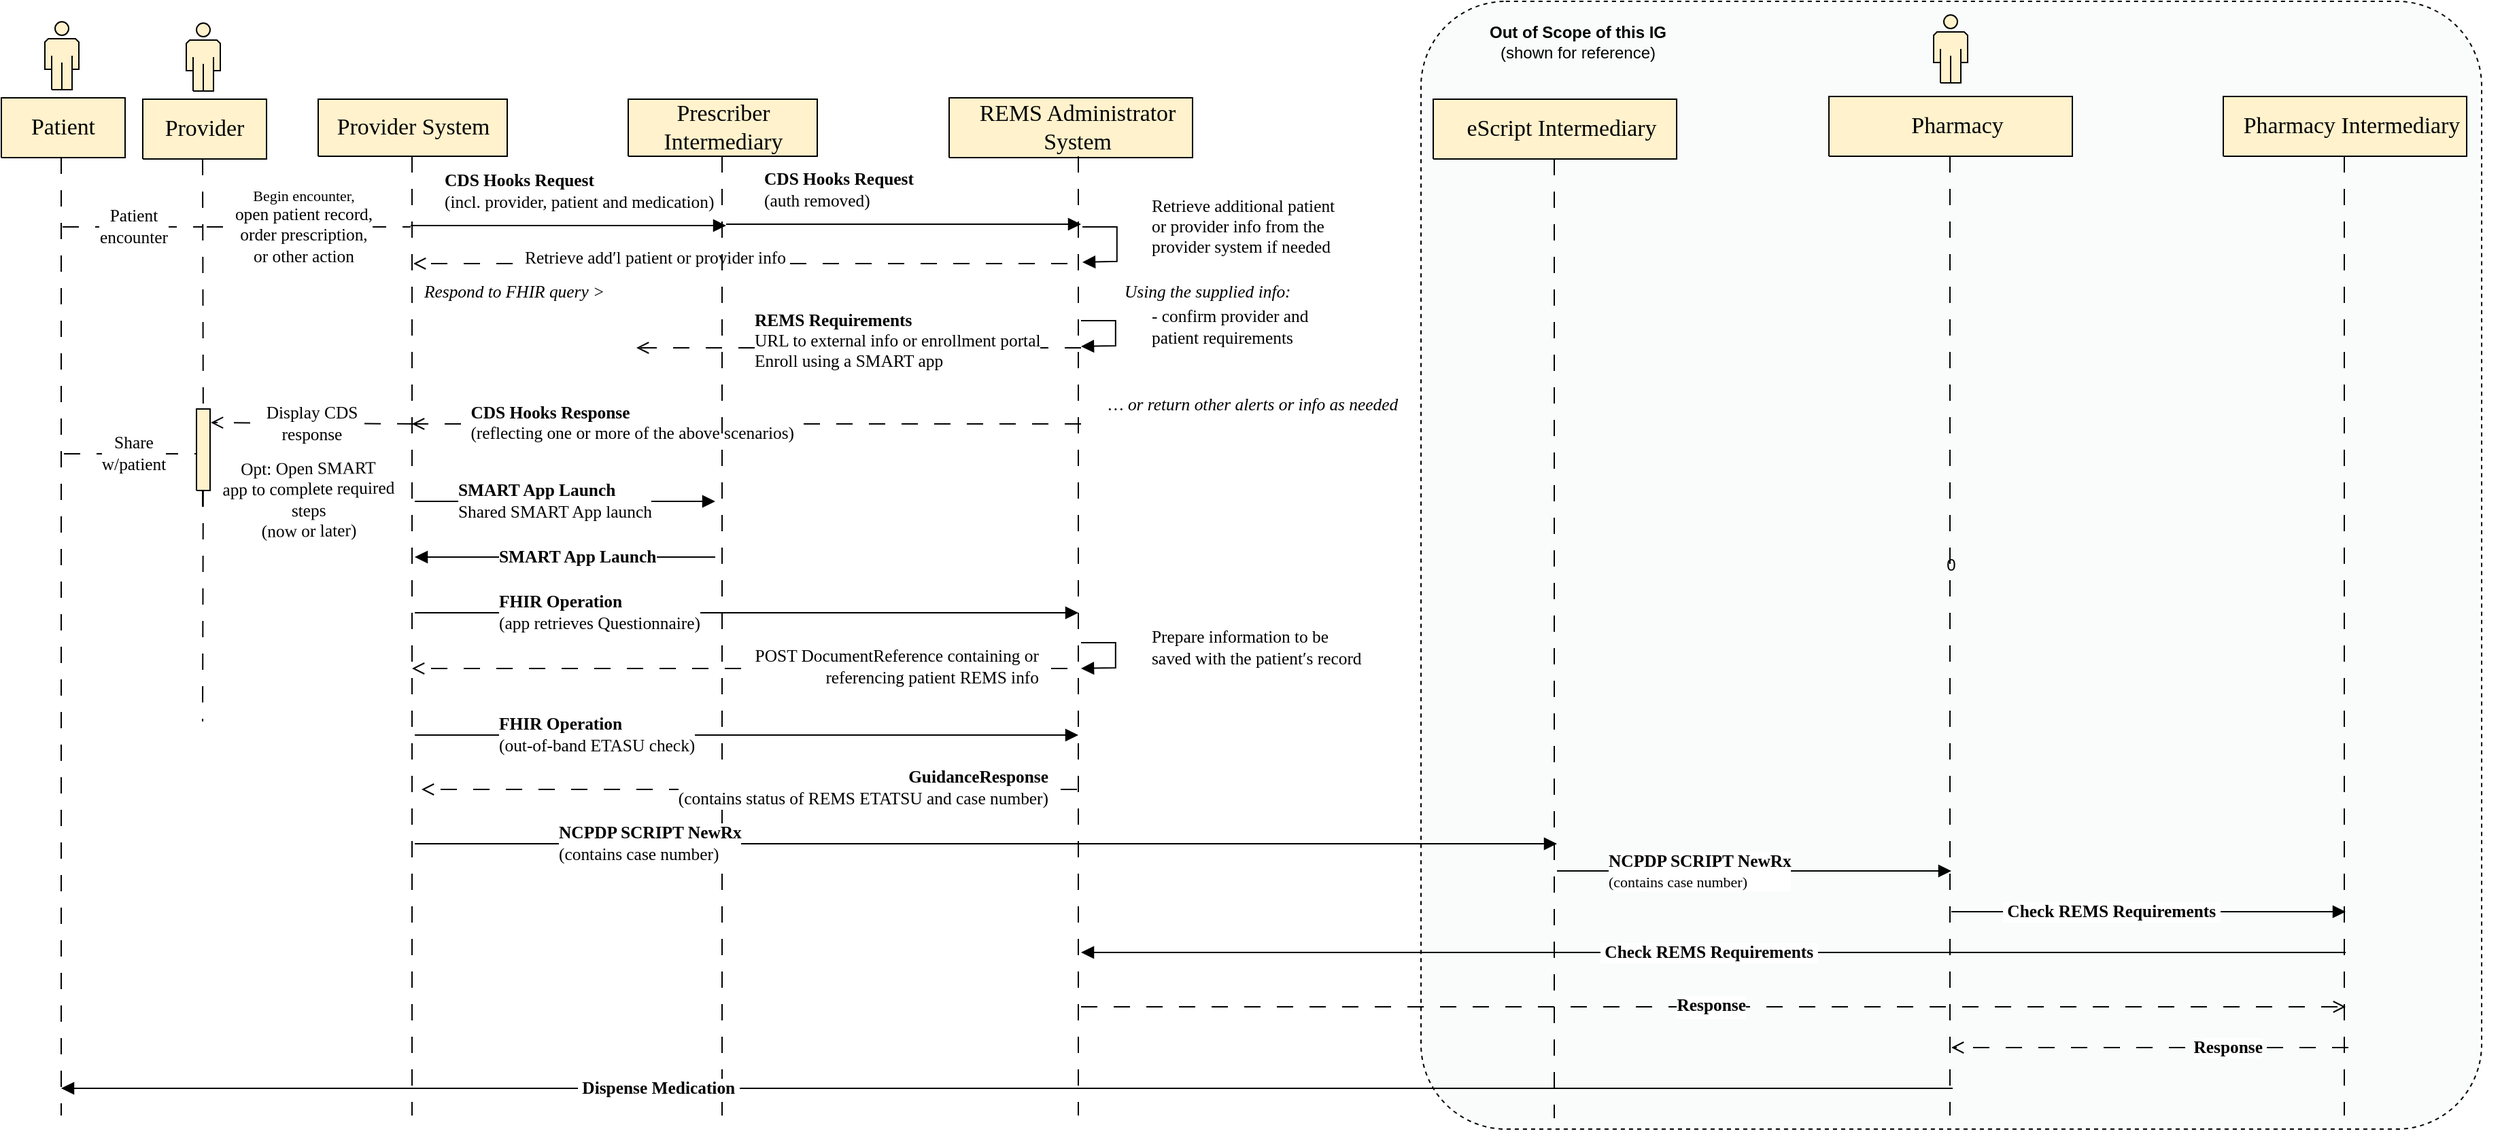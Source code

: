 <mxfile version="20.8.5" type="device"><diagram name="EHR Process Overview" id="Process_Overview"><mxGraphModel dx="2206" dy="976" grid="1" gridSize="10" guides="1" tooltips="1" connect="1" arrows="1" fold="1" page="1" pageScale="1" pageWidth="850" pageHeight="1100" math="0" shadow="0"><root><mxCell id="0"/><mxCell id="1" parent="0"/><mxCell id="-9-1qqEKn-7r2jhmGizo-74" value="0" style="rounded=1;whiteSpace=wrap;html=1;shadow=0;glass=0;arcSize=8;imageHeight=24;dashed=1;fillColor=#fafcfc;gradientColor=none;gradientDirection=south;strokeColor=#000000;" vertex="1" parent="1"><mxGeometry x="1160" y="100" width="780" height="830" as="geometry"/></mxCell><UserObject label="" tags="Background" id="2"><mxCell style="vsdxID=20;fillColor=#fff2cc;gradientColor=none;shape=stencil(nZBLDoAgDERP0z3SIyjew0SURgSD+Lu9kMZoXLhwN9O+tukAlrNpJg1SzDH4QW/URgNYgZTkjA4UkwJUgGXng+6DX1zLfmoymdXo17xh5zmRJ6Q42BWCfc2oJfdAr+Yv+AP9Cb7OJ3H/2JG1HNGz/84klThPVCc=);strokeColor=#000000;points=[[0.5,9.92,0],[0.5,10.52,0],[0.5,11.11,0],[0.5,11.71,0],[0.5,12.3,0],[0.5,12.9,0],[0.5,13.49,0],[0.5,14.09,0],[0.5,14.68,0],[0.5,15.15,0],[0.5,15.15,0],[0.5,15.15,0],[0.5,15.15,0],[0.5,15.15,0],[0.5,15.15,0],[0.5,15.15,0],[0.5,15.15,0],[0.5,15.15,0],[0.5,15.15,0],[0.5,15.15,0],[0.5,15.15,0],[0.5,15.15,0],[0.5,15.15,0],[0.5,15.15,0],[0.5,15.15,0],[0.5,15.15,0],[0.5,15.15,0],[0.5,15.15,0],[0.5,15.15,0],[0.5,15.15,0],[0.5,15.15,0],[0.5,15.15,0],[0.5,15.15,0],[0.5,15.15,0],[0.5,15.15,0],[0.5,15.15,0],[0.5,15.15,0],[0.5,15.15,0],[0.5,15.15,0],[0.5,15.15,0],[0.5,15.15,0],[0.5,15.15,0],[0.5,15.15,0],[0.5,15.15,0],[0.5,15.15,0],[0.5,15.15,0],[0.5,15.15,0],[0.5,15.15,0],[0.5,15.15,0],[0.5,15.15,0],[0.5,15.15,0],[0.5,15.15,0],[0.5,15.15,0],[0.5,15.15,0],[0.5,15.15,0],[0.5,15.15,0],[0.5,15.15,0],[0.5,15.15,0],[0.5,15.15,0],[0.5,15.15,0],[0.5,15.15,0],[0.5,15.15,0],[0.5,15.15,0],[0.5,15.15,0],[0.5,15.15,0],[0.5,15.15,0],[0.5,15.15,0],[0.5,15.15,0],[0.5,15.15,0],[0.5,15.15,0],[0.5,15.15,0],[0.5,15.15,0],[0.5,15.15,0],[0.5,15.15,0],[0.5,15.15,0],[0.5,15.15,0],[0.5,15.15,0],[0.5,15.15,0],[0.5,15.15,0],[0.5,15.15,0],[0.5,15.15,0],[0.5,15.15,0],[0.5,15.15,0],[0.5,15.15,0],[0.5,15.15,0],[0.5,15.15,0]];labelBackgroundColor=none;rounded=0;html=1;whiteSpace=wrap;fontFamily=Garamond;" parent="1" vertex="1"><mxGeometry x="349" y="172" width="139" height="42" as="geometry"/></mxCell></UserObject><mxCell id="3" style="vsdxID=21;fillColor=#fff2cc;gradientColor=none;shape=stencil(1VFBDsIgEHwNRxKE+IJa/7GxSyFiaRa07e+FLImtB+/eZnZmdgkjTJcczCi0SpniHRc/ZCfMRWjtJ4fkc0HC9MJ0NhKOFJ/TwHyG6qzoEV91w8q5s6oRrTamJ8X8yl6gW9GoeZuVtgP9vUitElafJMUM2cfpEA1AI8pyRNoAYwuylBbEeTf+h2cV8Plm60Pglvb6dy1lxJWa/g0=);strokeColor=#000000;points=[[0.5,1.71,0],[0.5,2.43,0],[0.5,3.14,0],[0.5,3.86,0],[0.5,4.57,0],[0.5,5.29,0],[0.5,6,0],[0.5,6.71,0],[0.5,7.43,0],[0.5,8.14,0],[0.5,8.86,0],[0.5,9.57,0],[0.5,10.29,0],[0.5,11,0],[0.5,11.43,0],[0.5,11.43,0],[0.5,11.43,0],[0.5,11.43,0],[0.5,11.43,0],[0.5,11.43,0],[0.5,11.43,0],[0.5,11.43,0],[0.5,11.43,0],[0.5,11.43,0],[0.5,11.43,0],[0.5,11.43,0],[0.5,11.43,0],[0.5,11.43,0],[0.5,11.43,0],[0.5,11.43,0],[0.5,11.43,0],[0.5,11.43,0],[0.5,11.43,0],[0.5,11.43,0],[0.5,11.43,0],[0.5,11.43,0],[0.5,11.43,0],[0.5,11.43,0],[0.5,11.43,0],[0.5,11.43,0],[0.5,11.43,0],[0.5,11.43,0],[0.5,11.43,0],[0.5,11.43,0],[0.5,11.43,0],[0.5,11.43,0],[0.5,11.43,0],[0.5,11.43,0],[0.5,11.43,0],[0.5,11.43,0],[0.5,11.43,0],[0.5,11.43,0],[0.5,11.43,0],[0.5,11.43,0],[0.5,11.43,0],[0.5,11.43,0],[0.5,11.43,0],[0.5,11.43,0],[0.5,11.43,0],[0.5,11.43,0],[0.5,11.43,0],[0.5,11.43,0],[0.5,11.43,0],[0.5,11.43,0],[0.5,11.43,0],[0.5,11.43,0],[0.5,11.43,0],[0.5,11.43,0],[0.5,11.43,0],[0.5,11.43,0],[0.5,11.43,0],[0.5,11.43,0],[0.5,11.43,0],[0.5,11.43,0],[0.5,11.43,0],[0.5,11.43,0],[0.5,11.43,0],[0.5,11.43,0],[0.5,11.43,0],[0.5,11.43,0],[0.5,11.43,0],[0.5,11.43,0],[0.5,11.43,0],[0.5,11.43,0],[0.5,11.43,0],[0.5,11.43,0],[0.5,11.43,0],[0.5,11.43,0],[0.5,11.43,0],[0.5,11.43,0],[0.5,11.43,0],[0.5,11.43,0],[0.5,11.43,0],[0.5,11.43,0],[0.5,11.43,0],[0.5,11.43,0],[0.5,11.43,0],[0.5,11.43,0],[0.5,11.43,0],[0.5,11.43,0]];labelBackgroundColor=none;rounded=0;html=1;whiteSpace=wrap;fontFamily=Garamond;" parent="2" vertex="1"><mxGeometry x="57" y="-6" width="25" height="1" as="geometry"/></mxCell><mxCell id="4" style="vsdxID=23;edgeStyle=none;dashed=1;startArrow=none;endArrow=none;startSize=5;endSize=5;strokeColor=#000000;spacingTop=0;spacingBottom=0;spacingLeft=0;spacingRight=0;verticalAlign=middle;html=1;labelBackgroundColor=#ffffff;rounded=0;fontFamily=Garamond;dashPattern=12 12;" parent="2" edge="1"><mxGeometry relative="1" as="geometry"><Array as="points"/><mxPoint x="69" y="42" as="sourcePoint"/><mxPoint x="69" y="748" as="targetPoint"/></mxGeometry></mxCell><mxCell id="5" value="&lt;div style=&quot;font-size: 1px&quot;&gt;&lt;font style=&quot;font-size: 16.93px; color: rgb(0, 0, 0); direction: ltr; letter-spacing: 0px; line-height: 120%; opacity: 1;&quot;&gt;Provider System&lt;br&gt;&lt;/font&gt;&lt;/div&gt;" style="text;vsdxID=20;fillColor=none;gradientColor=none;strokeColor=none;points=[[0.5,9.92,0],[0.5,10.52,0],[0.5,11.11,0],[0.5,11.71,0],[0.5,12.3,0],[0.5,12.9,0],[0.5,13.49,0],[0.5,14.09,0],[0.5,14.68,0],[0.5,15.15,0],[0.5,15.15,0],[0.5,15.15,0],[0.5,15.15,0],[0.5,15.15,0],[0.5,15.15,0],[0.5,15.15,0],[0.5,15.15,0],[0.5,15.15,0],[0.5,15.15,0],[0.5,15.15,0],[0.5,15.15,0],[0.5,15.15,0],[0.5,15.15,0],[0.5,15.15,0],[0.5,15.15,0],[0.5,15.15,0],[0.5,15.15,0],[0.5,15.15,0],[0.5,15.15,0],[0.5,15.15,0],[0.5,15.15,0],[0.5,15.15,0],[0.5,15.15,0],[0.5,15.15,0],[0.5,15.15,0],[0.5,15.15,0],[0.5,15.15,0],[0.5,15.15,0],[0.5,15.15,0],[0.5,15.15,0],[0.5,15.15,0],[0.5,15.15,0],[0.5,15.15,0],[0.5,15.15,0],[0.5,15.15,0],[0.5,15.15,0],[0.5,15.15,0],[0.5,15.15,0],[0.5,15.15,0],[0.5,15.15,0],[0.5,15.15,0],[0.5,15.15,0],[0.5,15.15,0],[0.5,15.15,0],[0.5,15.15,0],[0.5,15.15,0],[0.5,15.15,0],[0.5,15.15,0],[0.5,15.15,0],[0.5,15.15,0],[0.5,15.15,0],[0.5,15.15,0],[0.5,15.15,0],[0.5,15.15,0],[0.5,15.15,0],[0.5,15.15,0],[0.5,15.15,0],[0.5,15.15,0],[0.5,15.15,0],[0.5,15.15,0],[0.5,15.15,0],[0.5,15.15,0],[0.5,15.15,0],[0.5,15.15,0],[0.5,15.15,0],[0.5,15.15,0],[0.5,15.15,0],[0.5,15.15,0],[0.5,15.15,0],[0.5,15.15,0],[0.5,15.15,0],[0.5,15.15,0],[0.5,15.15,0],[0.5,15.15,0],[0.5,15.15,0],[0.5,15.15,0]];labelBackgroundColor=none;rounded=0;html=1;whiteSpace=wrap;verticalAlign=middle;align=center;;html=1;fontFamily=Garamond;" parent="2" vertex="1"><mxGeometry y="-0.7" width="139.7" height="42.7" as="geometry"/></mxCell><UserObject label="" tags="Background" id="6"><mxCell style="vsdxID=24;fillColor=#fff2cc;gradientColor=none;shape=stencil(nZBLDoAgDERP0z3SIyjew0SURgSD+Lu9kMZoXLhwN9O+tukAlrNpJg1SzDH4QW/URgNYgZTkjA4UkwJUgGXng+6DX1zLfmoymdXo17xh5zmRJ6Q42BWCfc2oJfdAr+Yv+AP9Cb7OJ3H/2JG1HNGz/84klThPVCc=);strokeColor=#000000;points=[[0.5,9.6,0],[0.5,10.18,0],[0.5,10.75,0],[0.5,11.32,0],[0.5,11.9,0],[0.5,12.47,0],[0.5,13.04,0],[0.5,13.62,0],[0.5,14.19,0],[0.5,14.76,0],[0.5,14.79,0],[0.5,14.79,0],[0.5,14.79,0],[0.5,14.79,0],[0.5,14.79,0],[0.5,14.79,0],[0.5,14.79,0],[0.5,14.79,0],[0.5,14.79,0],[0.5,14.79,0],[0.5,14.79,0],[0.5,14.79,0],[0.5,14.79,0],[0.5,14.79,0],[0.5,14.79,0],[0.5,14.79,0],[0.5,14.79,0],[0.5,14.79,0],[0.5,14.79,0],[0.5,14.79,0],[0.5,14.79,0],[0.5,14.79,0],[0.5,14.79,0],[0.5,14.79,0],[0.5,14.79,0],[0.5,14.79,0],[0.5,14.79,0],[0.5,14.79,0],[0.5,14.79,0],[0.5,14.79,0],[0.5,14.79,0],[0.5,14.79,0],[0.5,14.79,0],[0.5,14.79,0],[0.5,14.79,0],[0.5,14.79,0],[0.5,14.79,0],[0.5,14.79,0],[0.5,14.79,0],[0.5,14.79,0],[0.5,14.79,0],[0.5,14.79,0],[0.5,14.79,0],[0.5,14.79,0],[0.5,14.79,0],[0.5,14.79,0],[0.5,14.79,0],[0.5,14.79,0],[0.5,14.79,0],[0.5,14.79,0],[0.5,14.79,0],[0.5,14.79,0],[0.5,14.79,0],[0.5,14.79,0],[0.5,14.79,0],[0.5,14.79,0],[0.5,14.79,0],[0.5,14.79,0],[0.5,14.79,0],[0.5,14.79,0],[0.5,14.79,0],[0.5,14.79,0],[0.5,14.79,0],[0.5,14.79,0],[0.5,14.79,0],[0.5,14.79,0],[0.5,14.79,0],[0.5,14.79,0],[0.5,14.79,0],[0.5,14.79,0],[0.5,14.79,0],[0.5,14.79,0],[0.5,14.79,0],[0.5,14.79,0],[0.5,14.79,0],[0.5,14.79,0]];labelBackgroundColor=none;rounded=0;html=1;whiteSpace=wrap;fontFamily=Garamond;" parent="1" vertex="1"><mxGeometry x="813" y="171" width="179" height="44" as="geometry"/></mxCell></UserObject><mxCell id="7" style="vsdxID=25;fillColor=#fff2cc;gradientColor=none;shape=stencil(1VFBDsIgEHwNRxKE+IJa/7GxSyFiaRa07e+FLImtB+/eZnZmdgkjTJcczCi0SpniHRc/ZCfMRWjtJ4fkc0HC9MJ0NhKOFJ/TwHyG6qzoEV91w8q5s6oRrTamJ8X8yl6gW9GoeZuVtgP9vUitElafJMUM2cfpEA1AI8pyRNoAYwuylBbEeTf+h2cV8Plm60Pglvb6dy1lxJWa/g0=);strokeColor=#000000;points=[[0.5,1.71,0],[0.5,2.43,0],[0.5,3.14,0],[0.5,3.86,0],[0.5,4.57,0],[0.5,5.29,0],[0.5,6,0],[0.5,6.71,0],[0.5,7.43,0],[0.5,8.14,0],[0.5,8.86,0],[0.5,9.57,0],[0.5,10.29,0],[0.5,11,0],[0.5,11.43,0],[0.5,11.43,0],[0.5,11.43,0],[0.5,11.43,0],[0.5,11.43,0],[0.5,11.43,0],[0.5,11.43,0],[0.5,11.43,0],[0.5,11.43,0],[0.5,11.43,0],[0.5,11.43,0],[0.5,11.43,0],[0.5,11.43,0],[0.5,11.43,0],[0.5,11.43,0],[0.5,11.43,0],[0.5,11.43,0],[0.5,11.43,0],[0.5,11.43,0],[0.5,11.43,0],[0.5,11.43,0],[0.5,11.43,0],[0.5,11.43,0],[0.5,11.43,0],[0.5,11.43,0],[0.5,11.43,0],[0.5,11.43,0],[0.5,11.43,0],[0.5,11.43,0],[0.5,11.43,0],[0.5,11.43,0],[0.5,11.43,0],[0.5,11.43,0],[0.5,11.43,0],[0.5,11.43,0],[0.5,11.43,0],[0.5,11.43,0],[0.5,11.43,0],[0.5,11.43,0],[0.5,11.43,0],[0.5,11.43,0],[0.5,11.43,0],[0.5,11.43,0],[0.5,11.43,0],[0.5,11.43,0],[0.5,11.43,0],[0.5,11.43,0],[0.5,11.43,0],[0.5,11.43,0],[0.5,11.43,0],[0.5,11.43,0],[0.5,11.43,0],[0.5,11.43,0],[0.5,11.43,0],[0.5,11.43,0],[0.5,11.43,0],[0.5,11.43,0],[0.5,11.43,0],[0.5,11.43,0],[0.5,11.43,0],[0.5,11.43,0],[0.5,11.43,0],[0.5,11.43,0],[0.5,11.43,0],[0.5,11.43,0],[0.5,11.43,0],[0.5,11.43,0],[0.5,11.43,0],[0.5,11.43,0],[0.5,11.43,0],[0.5,11.43,0],[0.5,11.43,0],[0.5,11.43,0],[0.5,11.43,0],[0.5,11.43,0],[0.5,11.43,0],[0.5,11.43,0],[0.5,11.43,0],[0.5,11.43,0],[0.5,11.43,0],[0.5,11.43,0],[0.5,11.43,0],[0.5,11.43,0],[0.5,11.43,0],[0.5,11.43,0],[0.5,11.43,0]];labelBackgroundColor=none;rounded=0;html=1;whiteSpace=wrap;fontFamily=Garamond;" parent="6" vertex="1"><mxGeometry x="177" y="-6" width="25" height="1" as="geometry"/></mxCell><mxCell id="9" value="&lt;div style=&quot;font-size: 1px&quot;&gt;&lt;font style=&quot;font-size: 16.93px; color: rgb(0, 0, 0); direction: ltr; letter-spacing: 0px; line-height: 120%; opacity: 1;&quot;&gt;REMS Administrator System&lt;br&gt;&lt;/font&gt;&lt;/div&gt;" style="text;vsdxID=24;fillColor=none;gradientColor=none;strokeColor=none;points=[[0.5,9.6,0],[0.5,10.18,0],[0.5,10.75,0],[0.5,11.32,0],[0.5,11.9,0],[0.5,12.47,0],[0.5,13.04,0],[0.5,13.62,0],[0.5,14.19,0],[0.5,14.76,0],[0.5,14.79,0],[0.5,14.79,0],[0.5,14.79,0],[0.5,14.79,0],[0.5,14.79,0],[0.5,14.79,0],[0.5,14.79,0],[0.5,14.79,0],[0.5,14.79,0],[0.5,14.79,0],[0.5,14.79,0],[0.5,14.79,0],[0.5,14.79,0],[0.5,14.79,0],[0.5,14.79,0],[0.5,14.79,0],[0.5,14.79,0],[0.5,14.79,0],[0.5,14.79,0],[0.5,14.79,0],[0.5,14.79,0],[0.5,14.79,0],[0.5,14.79,0],[0.5,14.79,0],[0.5,14.79,0],[0.5,14.79,0],[0.5,14.79,0],[0.5,14.79,0],[0.5,14.79,0],[0.5,14.79,0],[0.5,14.79,0],[0.5,14.79,0],[0.5,14.79,0],[0.5,14.79,0],[0.5,14.79,0],[0.5,14.79,0],[0.5,14.79,0],[0.5,14.79,0],[0.5,14.79,0],[0.5,14.79,0],[0.5,14.79,0],[0.5,14.79,0],[0.5,14.79,0],[0.5,14.79,0],[0.5,14.79,0],[0.5,14.79,0],[0.5,14.79,0],[0.5,14.79,0],[0.5,14.79,0],[0.5,14.79,0],[0.5,14.79,0],[0.5,14.79,0],[0.5,14.79,0],[0.5,14.79,0],[0.5,14.79,0],[0.5,14.79,0],[0.5,14.79,0],[0.5,14.79,0],[0.5,14.79,0],[0.5,14.79,0],[0.5,14.79,0],[0.5,14.79,0],[0.5,14.79,0],[0.5,14.79,0],[0.5,14.79,0],[0.5,14.79,0],[0.5,14.79,0],[0.5,14.79,0],[0.5,14.79,0],[0.5,14.79,0],[0.5,14.79,0],[0.5,14.79,0],[0.5,14.79,0],[0.5,14.79,0],[0.5,14.79,0],[0.5,14.79,0]];labelBackgroundColor=none;rounded=0;html=1;whiteSpace=wrap;verticalAlign=middle;align=center;;html=1;fontFamily=Garamond;" parent="6" vertex="1"><mxGeometry x="5" y="-0.29" width="179.01" height="44.29" as="geometry"/></mxCell><UserObject label="&lt;div style=&quot;font-size: 1px&quot;&gt;&lt;p style=&quot;align:left;margin-left:0;margin-right:0;margin-top:0px;margin-bottom:0px;text-indent:0;valign:middle;direction:ltr;&quot;&gt;&lt;font style=&quot;font-size: 12.7px; color: rgb(0, 0, 0); direction: ltr; letter-spacing: 0px; line-height: 120%; opacity: 1;&quot;&gt;&lt;b&gt;  CDS Hooks Request&lt;br&gt;  &lt;/b&gt;&lt;/font&gt;&lt;font style=&quot;font-size: 12.7px; color: rgb(0, 0, 0); direction: ltr; letter-spacing: 0px; line-height: 120%; opacity: 1;&quot;&gt;(incl. provider, patient and medication)  &lt;br&gt;&lt;/font&gt;&lt;/p&gt;&lt;/div&gt;" tags="Connector" id="29"><mxCell style="vsdxID=28;edgeStyle=none;startArrow=none;endArrow=block;startSize=2;endSize=7;strokeColor=#000000;spacingTop=0;spacingBottom=0;spacingLeft=0;spacingRight=0;verticalAlign=middle;html=1;labelBackgroundColor=#ffffff;rounded=0;align=left;fontFamily=Garamond;" parent="1" edge="1"><mxGeometry x="-0.802" y="25" relative="1" as="geometry"><mxPoint as="offset"/><Array as="points"/><mxPoint x="417" y="265" as="sourcePoint"/><mxPoint x="649" y="265" as="targetPoint"/></mxGeometry></mxCell></UserObject><UserObject label="&lt;div style=&quot;font-size: 1px&quot;&gt;&lt;p style=&quot;align:left;margin-left:0;margin-right:0;margin-top:0px;margin-bottom:0px;text-indent:0;valign:middle;direction:ltr;&quot;&gt;&lt;font style=&quot;font-size: 12.7px; color: rgb(0, 0, 0); direction: ltr; letter-spacing: 0px; line-height: 120%; opacity: 1;&quot;&gt;  - confirm provider and&amp;nbsp;&lt;/font&gt;&lt;/p&gt;&lt;p style=&quot;align:left;margin-left:0;margin-right:0;margin-top:0px;margin-bottom:0px;text-indent:0;valign:middle;direction:ltr;&quot;&gt;&lt;font style=&quot;font-size: 12.7px; color: rgb(0, 0, 0); direction: ltr; letter-spacing: 0px; line-height: 120%; opacity: 1;&quot;&gt;patient requirements&lt;br&gt;&lt;/font&gt;&lt;/p&gt;&lt;/div&gt;" tags="Connector" id="30"><mxCell style="vsdxID=29;edgeStyle=none;startArrow=none;endArrow=block;startSize=2;endSize=7;strokeColor=#000000;spacingTop=0;spacingBottom=0;spacingLeft=0;spacingRight=0;verticalAlign=middle;html=1;labelBackgroundColor=#ffffff;rounded=0;align=left;fontFamily=Garamond;" parent="1" edge="1"><mxGeometry x="-0.122" y="25" relative="1" as="geometry"><mxPoint as="offset"/><Array as="points"><mxPoint x="935.4" y="335"/><mxPoint x="935.4" y="353.45"/></Array><mxPoint x="910" y="335" as="sourcePoint"/><mxPoint x="910" y="354" as="targetPoint"/></mxGeometry></mxCell></UserObject><UserObject label="" tags="Background" id="10"><mxCell style="vsdxID=33;fillColor=#fff2cc;gradientColor=none;shape=stencil(nZBLDoAgDERP0z3SIyjew0SURgSD+Lu9kMZoXLhwN9O+tukAlrNpJg1SzDH4QW/URgNYgZTkjA4UkwJUgGXng+6DX1zLfmoymdXo17xh5zmRJ6Q42BWCfc2oJfdAr+Yv+AP9Cb7OJ3H/2JG1HNGz/84klThPVCc=);strokeColor=#000000;points=[[0.5,1.71,0],[0.5,2.43,0],[0.5,3.14,0],[0.5,3.86,0],[0.5,4.57,0],[0.5,5.29,0],[0.5,6,0],[0.5,6.71,0],[0.5,7.43,0],[0.5,8.14,0],[0.5,8.86,0],[0.5,9.57,0],[0.5,10.29,0],[0.5,11,0],[0.5,11.43,0],[0.5,11.43,0],[0.5,11.43,0],[0.5,11.43,0],[0.5,11.43,0],[0.5,11.43,0],[0.5,11.43,0],[0.5,11.43,0],[0.5,11.43,0],[0.5,11.43,0],[0.5,11.43,0],[0.5,11.43,0],[0.5,11.43,0],[0.5,11.43,0],[0.5,11.43,0],[0.5,11.43,0],[0.5,11.43,0],[0.5,11.43,0],[0.5,11.43,0],[0.5,11.43,0],[0.5,11.43,0],[0.5,11.43,0],[0.5,11.43,0],[0.5,11.43,0],[0.5,11.43,0],[0.5,11.43,0],[0.5,11.43,0],[0.5,11.43,0],[0.5,11.43,0],[0.5,11.43,0],[0.5,11.43,0],[0.5,11.43,0],[0.5,11.43,0],[0.5,11.43,0],[0.5,11.43,0],[0.5,11.43,0],[0.5,11.43,0],[0.5,11.43,0],[0.5,11.43,0],[0.5,11.43,0],[0.5,11.43,0],[0.5,11.43,0],[0.5,11.43,0],[0.5,11.43,0],[0.5,11.43,0],[0.5,11.43,0],[0.5,11.43,0],[0.5,11.43,0],[0.5,11.43,0],[0.5,11.43,0],[0.5,11.43,0],[0.5,11.43,0],[0.5,11.43,0],[0.5,11.43,0],[0.5,11.43,0],[0.5,11.43,0],[0.5,11.43,0],[0.5,11.43,0],[0.5,11.43,0],[0.5,11.43,0],[0.5,11.43,0],[0.5,11.43,0],[0.5,11.43,0],[0.5,11.43,0],[0.5,11.43,0],[0.5,11.43,0],[0.5,11.43,0],[0.5,11.43,0],[0.5,11.43,0],[0.5,11.43,0],[0.5,11.43,0],[0.5,11.43,0],[0.5,11.43,0],[0.5,11.43,0],[0.5,11.43,0],[0.5,11.43,0],[0.5,11.43,0],[0.5,11.43,0],[0.5,11.43,0],[0.5,11.43,0],[0.5,11.43,0],[0.5,11.43,0],[0.5,11.43,0],[0.5,11.43,0],[0.5,11.43,0],[0.5,11.43,0]];labelBackgroundColor=none;rounded=0;html=1;whiteSpace=wrap;fontFamily=Garamond;" parent="1" vertex="1"><mxGeometry x="220" y="172" width="91" height="44" as="geometry"/></mxCell></UserObject><mxCell id="11" style="vsdxID=34;fillColor=#fff2cc;gradientColor=none;shape=stencil(nZBLDoAgDERP0z3SIyjew0SURgSD+Lu9kMZoXLhwN9O+tukAlrNpJg1SzDH4QW/URgNYgZTkjA4UkwJUgGXng+6DX1zLfmoymdXo17xh5zmRJ6Q42BWCfc2oJfdAr+Yv+AP9Cb7OJ3H/2JG1HNGz/84klThPVCc=);strokeColor=none;points=[[0.5,1.71,0],[0.5,2.43,0],[0.5,3.14,0],[0.5,3.86,0],[0.5,4.57,0],[0.5,5.29,0],[0.5,6,0],[0.5,6.71,0],[0.5,7.43,0],[0.5,8.14,0],[0.5,8.86,0],[0.5,9.57,0],[0.5,10.29,0],[0.5,11,0],[0.5,11.43,0],[0.5,11.43,0],[0.5,11.43,0],[0.5,11.43,0],[0.5,11.43,0],[0.5,11.43,0],[0.5,11.43,0],[0.5,11.43,0],[0.5,11.43,0],[0.5,11.43,0],[0.5,11.43,0],[0.5,11.43,0],[0.5,11.43,0],[0.5,11.43,0],[0.5,11.43,0],[0.5,11.43,0],[0.5,11.43,0],[0.5,11.43,0],[0.5,11.43,0],[0.5,11.43,0],[0.5,11.43,0],[0.5,11.43,0],[0.5,11.43,0],[0.5,11.43,0],[0.5,11.43,0],[0.5,11.43,0],[0.5,11.43,0],[0.5,11.43,0],[0.5,11.43,0],[0.5,11.43,0],[0.5,11.43,0],[0.5,11.43,0],[0.5,11.43,0],[0.5,11.43,0],[0.5,11.43,0],[0.5,11.43,0],[0.5,11.43,0],[0.5,11.43,0],[0.5,11.43,0],[0.5,11.43,0],[0.5,11.43,0],[0.5,11.43,0],[0.5,11.43,0],[0.5,11.43,0],[0.5,11.43,0],[0.5,11.43,0],[0.5,11.43,0],[0.5,11.43,0],[0.5,11.43,0],[0.5,11.43,0],[0.5,11.43,0],[0.5,11.43,0],[0.5,11.43,0],[0.5,11.43,0],[0.5,11.43,0],[0.5,11.43,0],[0.5,11.43,0],[0.5,11.43,0],[0.5,11.43,0],[0.5,11.43,0],[0.5,11.43,0],[0.5,11.43,0],[0.5,11.43,0],[0.5,11.43,0],[0.5,11.43,0],[0.5,11.43,0],[0.5,11.43,0],[0.5,11.43,0],[0.5,11.43,0],[0.5,11.43,0],[0.5,11.43,0],[0.5,11.43,0],[0.5,11.43,0],[0.5,11.43,0],[0.5,11.43,0],[0.5,11.43,0],[0.5,11.43,0],[0.5,11.43,0],[0.5,11.43,0],[0.5,11.43,0],[0.5,11.43,0],[0.5,11.43,0],[0.5,11.43,0],[0.5,11.43,0],[0.5,11.43,0],[0.5,11.43,0]];labelBackgroundColor=none;rounded=0;html=1;whiteSpace=wrap;fontFamily=Garamond;" parent="10" vertex="1"><mxGeometry x="7" y="4" width="76" height="35" as="geometry"/></mxCell><mxCell id="12" style="vsdxID=35;fillColor=#fff2cc;gradientColor=none;shape=stencil(tZTNDoIwDICfZkeSsQXFM+J7LDJgcTJSpuDbu6USgQhBord2/dr1LyU8aUpRS8JoY8FcZKsyWxJ+JIypqpSgrJMITwlPcgOyAHOrMtRr4UkvXc3dR+jQj1HvwugD1ZCifkJWq2qejdaj+wV0K8kXyHCMsmgePaxH++asy2B9XfFmdGkE8ReTjbazux+FXV7E8dLyKTtEBZydCSabAH3HUO1GrZ4Eol0gOtUEYKywylSj7dMCChm4T4Jci+Llh6amlbIePG9O63N9f0nLCe/TkCut8bIM7dNT4p7wDPH0CQ==);strokeColor=#000000;points=[[0.5,1.71,0],[0.5,2.43,0],[0.5,3.14,0],[0.5,3.86,0],[0.5,4.57,0],[0.5,5.29,0],[0.5,6,0],[0.5,6.71,0],[0.5,7.43,0],[0.5,8.14,0],[0.5,8.86,0],[0.5,9.57,0],[0.5,10.29,0],[0.5,11,0],[0.5,11.43,0],[0.5,11.43,0],[0.5,11.43,0],[0.5,11.43,0],[0.5,11.43,0],[0.5,11.43,0],[0.5,11.43,0],[0.5,11.43,0],[0.5,11.43,0],[0.5,11.43,0],[0.5,11.43,0],[0.5,11.43,0],[0.5,11.43,0],[0.5,11.43,0],[0.5,11.43,0],[0.5,11.43,0],[0.5,11.43,0],[0.5,11.43,0],[0.5,11.43,0],[0.5,11.43,0],[0.5,11.43,0],[0.5,11.43,0],[0.5,11.43,0],[0.5,11.43,0],[0.5,11.43,0],[0.5,11.43,0],[0.5,11.43,0],[0.5,11.43,0],[0.5,11.43,0],[0.5,11.43,0],[0.5,11.43,0],[0.5,11.43,0],[0.5,11.43,0],[0.5,11.43,0],[0.5,11.43,0],[0.5,11.43,0],[0.5,11.43,0],[0.5,11.43,0],[0.5,11.43,0],[0.5,11.43,0],[0.5,11.43,0],[0.5,11.43,0],[0.5,11.43,0],[0.5,11.43,0],[0.5,11.43,0],[0.5,11.43,0],[0.5,11.43,0],[0.5,11.43,0],[0.5,11.43,0],[0.5,11.43,0],[0.5,11.43,0],[0.5,11.43,0],[0.5,11.43,0],[0.5,11.43,0],[0.5,11.43,0],[0.5,11.43,0],[0.5,11.43,0],[0.5,11.43,0],[0.5,11.43,0],[0.5,11.43,0],[0.5,11.43,0],[0.5,11.43,0],[0.5,11.43,0],[0.5,11.43,0],[0.5,11.43,0],[0.5,11.43,0],[0.5,11.43,0],[0.5,11.43,0],[0.5,11.43,0],[0.5,11.43,0],[0.5,11.43,0],[0.5,11.43,0],[0.5,11.43,0],[0.5,11.43,0],[0.5,11.43,0],[0.5,11.43,0],[0.5,11.43,0],[0.5,11.43,0],[0.5,11.43,0],[0.5,11.43,0],[0.5,11.43,0],[0.5,11.43,0],[0.5,11.43,0],[0.5,11.43,0],[0.5,11.43,0],[0.5,11.43,0]];labelBackgroundColor=none;rounded=0;html=1;whiteSpace=wrap;fontFamily=Garamond;" parent="10" vertex="1"><mxGeometry x="32" y="-56" width="25" height="50" as="geometry"/></mxCell><mxCell id="14" value="&lt;div style=&quot;font-size: 1px&quot;&gt;&lt;font style=&quot;font-size: 16.93px; color: rgb(0, 0, 0); direction: ltr; letter-spacing: 0px; line-height: 120%; opacity: 1;&quot;&gt;Provider&lt;br&gt;&lt;/font&gt;&lt;/div&gt;" style="text;vsdxID=33;fillColor=none;gradientColor=none;strokeColor=none;points=[[0.5,1.71,0],[0.5,2.43,0],[0.5,3.14,0],[0.5,3.86,0],[0.5,4.57,0],[0.5,5.29,0],[0.5,6,0],[0.5,6.71,0],[0.5,7.43,0],[0.5,8.14,0],[0.5,8.86,0],[0.5,9.57,0],[0.5,10.29,0],[0.5,11,0],[0.5,11.43,0],[0.5,11.43,0],[0.5,11.43,0],[0.5,11.43,0],[0.5,11.43,0],[0.5,11.43,0],[0.5,11.43,0],[0.5,11.43,0],[0.5,11.43,0],[0.5,11.43,0],[0.5,11.43,0],[0.5,11.43,0],[0.5,11.43,0],[0.5,11.43,0],[0.5,11.43,0],[0.5,11.43,0],[0.5,11.43,0],[0.5,11.43,0],[0.5,11.43,0],[0.5,11.43,0],[0.5,11.43,0],[0.5,11.43,0],[0.5,11.43,0],[0.5,11.43,0],[0.5,11.43,0],[0.5,11.43,0],[0.5,11.43,0],[0.5,11.43,0],[0.5,11.43,0],[0.5,11.43,0],[0.5,11.43,0],[0.5,11.43,0],[0.5,11.43,0],[0.5,11.43,0],[0.5,11.43,0],[0.5,11.43,0],[0.5,11.43,0],[0.5,11.43,0],[0.5,11.43,0],[0.5,11.43,0],[0.5,11.43,0],[0.5,11.43,0],[0.5,11.43,0],[0.5,11.43,0],[0.5,11.43,0],[0.5,11.43,0],[0.5,11.43,0],[0.5,11.43,0],[0.5,11.43,0],[0.5,11.43,0],[0.5,11.43,0],[0.5,11.43,0],[0.5,11.43,0],[0.5,11.43,0],[0.5,11.43,0],[0.5,11.43,0],[0.5,11.43,0],[0.5,11.43,0],[0.5,11.43,0],[0.5,11.43,0],[0.5,11.43,0],[0.5,11.43,0],[0.5,11.43,0],[0.5,11.43,0],[0.5,11.43,0],[0.5,11.43,0],[0.5,11.43,0],[0.5,11.43,0],[0.5,11.43,0],[0.5,11.43,0],[0.5,11.43,0],[0.5,11.43,0],[0.5,11.43,0],[0.5,11.43,0],[0.5,11.43,0],[0.5,11.43,0],[0.5,11.43,0],[0.5,11.43,0],[0.5,11.43,0],[0.5,11.43,0],[0.5,11.43,0],[0.5,11.43,0],[0.5,11.43,0],[0.5,11.43,0],[0.5,11.43,0],[0.5,11.43,0]];labelBackgroundColor=none;rounded=0;html=1;whiteSpace=wrap;verticalAlign=middle;align=center;;html=1;fontFamily=Garamond;" parent="10" vertex="1"><mxGeometry y="-0.29" width="91.28" height="44.29" as="geometry"/></mxCell><UserObject label="" tags="Background" id="31"><mxCell style="vsdxID=37;edgeStyle=none;startArrow=none;endArrow=none;startSize=5;endSize=5;strokeColor=#000000;spacingTop=0;spacingBottom=0;spacingLeft=0;spacingRight=0;verticalAlign=middle;html=1;labelBackgroundColor=none;rounded=0;fontFamily=Garamond;" parent="1" edge="1"><mxGeometry relative="1" as="geometry"><Array as="points"/><mxPoint x="264" y="472" as="sourcePoint"/><mxPoint x="264" y="407" as="targetPoint"/></mxGeometry></mxCell></UserObject><UserObject label="&lt;div style=&quot;font-size: 1px&quot;&gt;&lt;font style=&quot;font-size: 12.7px; color: rgb(0, 0, 0); direction: ltr; letter-spacing: 0px; line-height: 120%; opacity: 1;&quot;&gt;Display CDS &lt;br&gt;response&lt;br&gt;&lt;/font&gt;&lt;/div&gt;" tags="Connector" id="32"><mxCell style="vsdxID=38;edgeStyle=none;dashed=1;startArrow=none;endArrow=open;startSize=2;endSize=7;strokeColor=#000000;spacingTop=0;spacingBottom=0;spacingLeft=0;spacingRight=0;verticalAlign=middle;html=1;labelBackgroundColor=#ffffff;rounded=0;align=center;fontFamily=Garamond;dashPattern=12 12;" parent="1" edge="1"><mxGeometry relative="1" as="geometry"><mxPoint x="-1" as="offset"/><Array as="points"/><mxPoint x="419" y="411" as="sourcePoint"/><mxPoint x="270" y="410" as="targetPoint"/></mxGeometry></mxCell></UserObject><UserObject label="" tags="Background" id="33"><mxCell style="vsdxID=56;edgeStyle=none;dashed=1;startArrow=none;endArrow=none;startSize=5;endSize=5;strokeColor=#000000;spacingTop=0;spacingBottom=0;spacingLeft=0;spacingRight=0;verticalAlign=middle;html=1;labelBackgroundColor=#ffffff;rounded=0;fontFamily=Garamond;dashPattern=12 12;" parent="1" edge="1"><mxGeometry relative="1" as="geometry"><Array as="points"/><mxPoint x="160" y="215" as="sourcePoint"/><mxPoint x="160" y="920" as="targetPoint"/></mxGeometry></mxCell></UserObject><UserObject label="" tags="Background" id="15"><mxCell style="vsdxID=57;fillColor=#fff2cc;gradientColor=none;shape=stencil(nZBLDoAgDERP0z3SIyjew0SURgSD+Lu9kMZoXLhwN9O+tukAlrNpJg1SzDH4QW/URgNYgZTkjA4UkwJUgGXng+6DX1zLfmoymdXo17xh5zmRJ6Q42BWCfc2oJfdAr+Yv+AP9Cb7OJ3H/2JG1HNGz/84klThPVCc=);strokeColor=#000000;points=[[0.5,1.71,0],[0.5,2.43,0],[0.5,3.14,0],[0.5,3.86,0],[0.5,4.57,0],[0.5,5.29,0],[0.5,6,0],[0.5,6.71,0],[0.5,7.43,0],[0.5,8.14,0],[0.5,8.86,0],[0.5,9.57,0],[0.5,10.29,0],[0.5,11,0],[0.5,11.43,0],[0.5,11.43,0],[0.5,11.43,0],[0.5,11.43,0],[0.5,11.43,0],[0.5,11.43,0],[0.5,11.43,0],[0.5,11.43,0],[0.5,11.43,0],[0.5,11.43,0],[0.5,11.43,0],[0.5,11.43,0],[0.5,11.43,0],[0.5,11.43,0],[0.5,11.43,0],[0.5,11.43,0],[0.5,11.43,0],[0.5,11.43,0],[0.5,11.43,0],[0.5,11.43,0],[0.5,11.43,0],[0.5,11.43,0],[0.5,11.43,0],[0.5,11.43,0],[0.5,11.43,0],[0.5,11.43,0],[0.5,11.43,0],[0.5,11.43,0],[0.5,11.43,0],[0.5,11.43,0],[0.5,11.43,0],[0.5,11.43,0],[0.5,11.43,0],[0.5,11.43,0],[0.5,11.43,0],[0.5,11.43,0],[0.5,11.43,0],[0.5,11.43,0],[0.5,11.43,0],[0.5,11.43,0],[0.5,11.43,0],[0.5,11.43,0],[0.5,11.43,0],[0.5,11.43,0],[0.5,11.43,0],[0.5,11.43,0],[0.5,11.43,0],[0.5,11.43,0],[0.5,11.43,0],[0.5,11.43,0],[0.5,11.43,0],[0.5,11.43,0],[0.5,11.43,0],[0.5,11.43,0],[0.5,11.43,0],[0.5,11.43,0],[0.5,11.43,0],[0.5,11.43,0],[0.5,11.43,0],[0.5,11.43,0],[0.5,11.43,0],[0.5,11.43,0],[0.5,11.43,0],[0.5,11.43,0],[0.5,11.43,0],[0.5,11.43,0],[0.5,11.43,0],[0.5,11.43,0],[0.5,11.43,0],[0.5,11.43,0],[0.5,11.43,0],[0.5,11.43,0],[0.5,11.43,0],[0.5,11.43,0],[0.5,11.43,0],[0.5,11.43,0],[0.5,11.43,0],[0.5,11.43,0],[0.5,11.43,0],[0.5,11.43,0],[0.5,11.43,0],[0.5,11.43,0],[0.5,11.43,0],[0.5,11.43,0],[0.5,11.43,0],[0.5,11.43,0]];labelBackgroundColor=none;rounded=0;html=1;whiteSpace=wrap;fontFamily=Garamond;" parent="1" vertex="1"><mxGeometry x="116" y="171" width="91" height="44" as="geometry"/></mxCell></UserObject><mxCell id="16" style="vsdxID=58;fillColor=#fff2cc;gradientColor=none;shape=stencil(nZBLDoAgDERP0z3SIyjew0SURgSD+Lu9kMZoXLhwN9O+tukAlrNpJg1SzDH4QW/URgNYgZTkjA4UkwJUgGXng+6DX1zLfmoymdXo17xh5zmRJ6Q42BWCfc2oJfdAr+Yv+AP9Cb7OJ3H/2JG1HNGz/84klThPVCc=);strokeColor=none;points=[[0.5,1.71,0],[0.5,2.43,0],[0.5,3.14,0],[0.5,3.86,0],[0.5,4.57,0],[0.5,5.29,0],[0.5,6,0],[0.5,6.71,0],[0.5,7.43,0],[0.5,8.14,0],[0.5,8.86,0],[0.5,9.57,0],[0.5,10.29,0],[0.5,11,0],[0.5,11.43,0],[0.5,11.43,0],[0.5,11.43,0],[0.5,11.43,0],[0.5,11.43,0],[0.5,11.43,0],[0.5,11.43,0],[0.5,11.43,0],[0.5,11.43,0],[0.5,11.43,0],[0.5,11.43,0],[0.5,11.43,0],[0.5,11.43,0],[0.5,11.43,0],[0.5,11.43,0],[0.5,11.43,0],[0.5,11.43,0],[0.5,11.43,0],[0.5,11.43,0],[0.5,11.43,0],[0.5,11.43,0],[0.5,11.43,0],[0.5,11.43,0],[0.5,11.43,0],[0.5,11.43,0],[0.5,11.43,0],[0.5,11.43,0],[0.5,11.43,0],[0.5,11.43,0],[0.5,11.43,0],[0.5,11.43,0],[0.5,11.43,0],[0.5,11.43,0],[0.5,11.43,0],[0.5,11.43,0],[0.5,11.43,0],[0.5,11.43,0],[0.5,11.43,0],[0.5,11.43,0],[0.5,11.43,0],[0.5,11.43,0],[0.5,11.43,0],[0.5,11.43,0],[0.5,11.43,0],[0.5,11.43,0],[0.5,11.43,0],[0.5,11.43,0],[0.5,11.43,0],[0.5,11.43,0],[0.5,11.43,0],[0.5,11.43,0],[0.5,11.43,0],[0.5,11.43,0],[0.5,11.43,0],[0.5,11.43,0],[0.5,11.43,0],[0.5,11.43,0],[0.5,11.43,0],[0.5,11.43,0],[0.5,11.43,0],[0.5,11.43,0],[0.5,11.43,0],[0.5,11.43,0],[0.5,11.43,0],[0.5,11.43,0],[0.5,11.43,0],[0.5,11.43,0],[0.5,11.43,0],[0.5,11.43,0],[0.5,11.43,0],[0.5,11.43,0],[0.5,11.43,0],[0.5,11.43,0],[0.5,11.43,0],[0.5,11.43,0],[0.5,11.43,0],[0.5,11.43,0],[0.5,11.43,0],[0.5,11.43,0],[0.5,11.43,0],[0.5,11.43,0],[0.5,11.43,0],[0.5,11.43,0],[0.5,11.43,0],[0.5,11.43,0],[0.5,11.43,0]];labelBackgroundColor=none;rounded=0;html=1;whiteSpace=wrap;fontFamily=Garamond;" parent="15" vertex="1"><mxGeometry x="7" y="4" width="76" height="35" as="geometry"/></mxCell><mxCell id="17" style="vsdxID=59;fillColor=#fff2cc;gradientColor=none;shape=stencil(tZTNDoIwDICfZkeSsQXFM+J7LDJgcTJSpuDbu6USgQhBord2/dr1LyU8aUpRS8JoY8FcZKsyWxJ+JIypqpSgrJMITwlPcgOyAHOrMtRr4UkvXc3dR+jQj1HvwugD1ZCifkJWq2qejdaj+wV0K8kXyHCMsmgePaxH++asy2B9XfFmdGkE8ReTjbazux+FXV7E8dLyKTtEBZydCSabAH3HUO1GrZ4Eol0gOtUEYKywylSj7dMCChm4T4Jci+Llh6amlbIePG9O63N9f0nLCe/TkCut8bIM7dNT4p7wDPH0CQ==);strokeColor=#000000;points=[[0.5,1.71,0],[0.5,2.43,0],[0.5,3.14,0],[0.5,3.86,0],[0.5,4.57,0],[0.5,5.29,0],[0.5,6,0],[0.5,6.71,0],[0.5,7.43,0],[0.5,8.14,0],[0.5,8.86,0],[0.5,9.57,0],[0.5,10.29,0],[0.5,11,0],[0.5,11.43,0],[0.5,11.43,0],[0.5,11.43,0],[0.5,11.43,0],[0.5,11.43,0],[0.5,11.43,0],[0.5,11.43,0],[0.5,11.43,0],[0.5,11.43,0],[0.5,11.43,0],[0.5,11.43,0],[0.5,11.43,0],[0.5,11.43,0],[0.5,11.43,0],[0.5,11.43,0],[0.5,11.43,0],[0.5,11.43,0],[0.5,11.43,0],[0.5,11.43,0],[0.5,11.43,0],[0.5,11.43,0],[0.5,11.43,0],[0.5,11.43,0],[0.5,11.43,0],[0.5,11.43,0],[0.5,11.43,0],[0.5,11.43,0],[0.5,11.43,0],[0.5,11.43,0],[0.5,11.43,0],[0.5,11.43,0],[0.5,11.43,0],[0.5,11.43,0],[0.5,11.43,0],[0.5,11.43,0],[0.5,11.43,0],[0.5,11.43,0],[0.5,11.43,0],[0.5,11.43,0],[0.5,11.43,0],[0.5,11.43,0],[0.5,11.43,0],[0.5,11.43,0],[0.5,11.43,0],[0.5,11.43,0],[0.5,11.43,0],[0.5,11.43,0],[0.5,11.43,0],[0.5,11.43,0],[0.5,11.43,0],[0.5,11.43,0],[0.5,11.43,0],[0.5,11.43,0],[0.5,11.43,0],[0.5,11.43,0],[0.5,11.43,0],[0.5,11.43,0],[0.5,11.43,0],[0.5,11.43,0],[0.5,11.43,0],[0.5,11.43,0],[0.5,11.43,0],[0.5,11.43,0],[0.5,11.43,0],[0.5,11.43,0],[0.5,11.43,0],[0.5,11.43,0],[0.5,11.43,0],[0.5,11.43,0],[0.5,11.43,0],[0.5,11.43,0],[0.5,11.43,0],[0.5,11.43,0],[0.5,11.43,0],[0.5,11.43,0],[0.5,11.43,0],[0.5,11.43,0],[0.5,11.43,0],[0.5,11.43,0],[0.5,11.43,0],[0.5,11.43,0],[0.5,11.43,0],[0.5,11.43,0],[0.5,11.43,0],[0.5,11.43,0],[0.5,11.43,0]];labelBackgroundColor=none;rounded=0;html=1;whiteSpace=wrap;fontFamily=Garamond;" parent="15" vertex="1"><mxGeometry x="32" y="-56" width="25" height="50" as="geometry"/></mxCell><mxCell id="19" value="&lt;div style=&quot;font-size: 1px&quot;&gt;&lt;font style=&quot;font-size: 16.93px; color: rgb(0, 0, 0); direction: ltr; letter-spacing: 0px; line-height: 120%; opacity: 1;&quot;&gt;Patient&lt;br&gt;&lt;/font&gt;&lt;/div&gt;" style="text;vsdxID=57;fillColor=none;gradientColor=none;strokeColor=none;points=[[0.5,1.71,0],[0.5,2.43,0],[0.5,3.14,0],[0.5,3.86,0],[0.5,4.57,0],[0.5,5.29,0],[0.5,6,0],[0.5,6.71,0],[0.5,7.43,0],[0.5,8.14,0],[0.5,8.86,0],[0.5,9.57,0],[0.5,10.29,0],[0.5,11,0],[0.5,11.43,0],[0.5,11.43,0],[0.5,11.43,0],[0.5,11.43,0],[0.5,11.43,0],[0.5,11.43,0],[0.5,11.43,0],[0.5,11.43,0],[0.5,11.43,0],[0.5,11.43,0],[0.5,11.43,0],[0.5,11.43,0],[0.5,11.43,0],[0.5,11.43,0],[0.5,11.43,0],[0.5,11.43,0],[0.5,11.43,0],[0.5,11.43,0],[0.5,11.43,0],[0.5,11.43,0],[0.5,11.43,0],[0.5,11.43,0],[0.5,11.43,0],[0.5,11.43,0],[0.5,11.43,0],[0.5,11.43,0],[0.5,11.43,0],[0.5,11.43,0],[0.5,11.43,0],[0.5,11.43,0],[0.5,11.43,0],[0.5,11.43,0],[0.5,11.43,0],[0.5,11.43,0],[0.5,11.43,0],[0.5,11.43,0],[0.5,11.43,0],[0.5,11.43,0],[0.5,11.43,0],[0.5,11.43,0],[0.5,11.43,0],[0.5,11.43,0],[0.5,11.43,0],[0.5,11.43,0],[0.5,11.43,0],[0.5,11.43,0],[0.5,11.43,0],[0.5,11.43,0],[0.5,11.43,0],[0.5,11.43,0],[0.5,11.43,0],[0.5,11.43,0],[0.5,11.43,0],[0.5,11.43,0],[0.5,11.43,0],[0.5,11.43,0],[0.5,11.43,0],[0.5,11.43,0],[0.5,11.43,0],[0.5,11.43,0],[0.5,11.43,0],[0.5,11.43,0],[0.5,11.43,0],[0.5,11.43,0],[0.5,11.43,0],[0.5,11.43,0],[0.5,11.43,0],[0.5,11.43,0],[0.5,11.43,0],[0.5,11.43,0],[0.5,11.43,0],[0.5,11.43,0],[0.5,11.43,0],[0.5,11.43,0],[0.5,11.43,0],[0.5,11.43,0],[0.5,11.43,0],[0.5,11.43,0],[0.5,11.43,0],[0.5,11.43,0],[0.5,11.43,0],[0.5,11.43,0],[0.5,11.43,0],[0.5,11.43,0],[0.5,11.43,0],[0.5,11.43,0]];labelBackgroundColor=none;rounded=0;html=1;whiteSpace=wrap;verticalAlign=middle;align=center;;html=1;fontFamily=Garamond;" parent="15" vertex="1"><mxGeometry y="-0.29" width="91.28" height="44.29" as="geometry"/></mxCell><UserObject label="&lt;div style=&quot;font-size: 1px&quot;&gt;&lt;font style=&quot;font-size: 12.7px; color: rgb(0, 0, 0); direction: ltr; letter-spacing: 0px; line-height: 120%; opacity: 1;&quot;&gt;Patient&lt;/font&gt;&lt;/div&gt;&lt;div style=&quot;font-size: 1px&quot;&gt;&lt;font style=&quot;font-size: 12.7px; color: rgb(0, 0, 0); direction: ltr; letter-spacing: 0px; line-height: 120%; opacity: 1;&quot;&gt;encounter&lt;br&gt;&lt;/font&gt;&lt;/div&gt;" tags="Background" id="34"><mxCell style="vsdxID=62;edgeStyle=none;dashed=1;startArrow=none;endArrow=none;startSize=5;endSize=5;strokeColor=#000000;spacingTop=0;spacingBottom=0;spacingLeft=0;spacingRight=0;verticalAlign=middle;html=1;labelBackgroundColor=#ffffff;rounded=0;align=center;fontFamily=Garamond;dashPattern=12 12;" parent="1" edge="1"><mxGeometry relative="1" as="geometry"><mxPoint as="offset"/><Array as="points"/><mxPoint x="161" y="266" as="sourcePoint"/><mxPoint x="264" y="266" as="targetPoint"/></mxGeometry></mxCell></UserObject><UserObject label="&lt;div style=&quot;font-size: 1px&quot;&gt;&lt;p style=&quot;align:left;margin-left:0;margin-right:0;margin-top:0px;margin-bottom:0px;text-indent:0;valign:middle;direction:ltr;&quot;&gt;&lt;font style=&quot;font-size: 12.7px; color: rgb(0, 0, 0); direction: ltr; letter-spacing: 0px; line-height: 120%; opacity: 1;&quot;&gt;&lt;i&gt;Using the supplied info:&lt;/i&gt;&lt;/font&gt;&lt;font style=&quot;font-size: 16.93px; color: rgb(0, 0, 0); direction: ltr; letter-spacing: 0px; line-height: 120%; opacity: 1;&quot;&gt;&lt;i&gt;&lt;br&gt;&lt;/i&gt;&lt;/font&gt;&lt;/p&gt;&lt;/div&gt;" tags="Background" id="20"><mxCell style="verticalAlign=middle;align=left;vsdxID=65;fillColor=none;gradientColor=none;shape=stencil(nZBLDoAgDERP0z3SIyjew0SURgSD+Lu9kMZoXLhwN9O+tukAlrNpJg1SzDH4QW/URgNYgZTkjA4UkwJUgGXng+6DX1zLfmoymdXo17xh5zmRJ6Q42BWCfc2oJfdAr+Yv+AP9Cb7OJ3H/2JG1HNGz/84klThPVCc=);strokeColor=none;points=[];labelBackgroundColor=none;rounded=0;html=1;whiteSpace=wrap;fontFamily=Garamond;" parent="1" vertex="1"><mxGeometry x="940" y="300" width="203" height="25" as="geometry"/></mxCell></UserObject><UserObject label="&lt;div style=&quot;font-size: 1px&quot;&gt;&lt;p style=&quot;align:left;margin-left:0;margin-right:0;margin-top:0px;margin-bottom:0px;text-indent:0;valign:middle;direction:ltr;&quot;&gt;&lt;font style=&quot;font-size: 12.7px; color: rgb(0, 0, 0); direction: ltr; letter-spacing: 0px; line-height: 120%; opacity: 1;&quot;&gt;&lt;b&gt;REMS Requirements&lt;/b&gt;&lt;/font&gt;&lt;/p&gt;&lt;p style=&quot;align:left;margin-left:0;margin-right:0;margin-top:0px;margin-bottom:0px;text-indent:0;valign:middle;direction:ltr;&quot;&gt;&lt;font style=&quot;font-size: 12.7px; color: rgb(0, 0, 0); direction: ltr; letter-spacing: 0px; line-height: 120%; opacity: 1;&quot;&gt;URL to external info or enrollment portal &lt;br&gt;    Enroll using a SMART app&lt;br&gt;&lt;/font&gt;&lt;/p&gt;&lt;/div&gt;" tags="Connector" id="35"><mxCell style="vsdxID=66;edgeStyle=none;dashed=1;startArrow=none;endArrow=open;startSize=2;endSize=7;strokeColor=#000000;spacingTop=0;spacingBottom=0;spacingLeft=0;spacingRight=0;verticalAlign=middle;html=1;labelBackgroundColor=#ffffff;rounded=0;align=left;fontFamily=Garamond;dashPattern=12 12;" parent="1" edge="1"><mxGeometry x="0.481" y="-5" relative="1" as="geometry"><mxPoint as="offset"/><Array as="points"/><mxPoint x="910" y="355" as="sourcePoint"/><mxPoint x="583" y="355" as="targetPoint"/></mxGeometry></mxCell></UserObject><UserObject label="&lt;div style=&quot;font-size: 1px&quot;&gt;&lt;p style=&quot;align:right;margin-left:0;margin-right:0;margin-top:0px;margin-bottom:0px;text-indent:0;valign:middle;direction:ltr;&quot;&gt;&lt;/p&gt;&lt;div style=&quot;text-align: left;&quot;&gt;&lt;b style=&quot;font-size: 12.7px; letter-spacing: 0px;&quot;&gt;CDS Hooks Response&lt;/b&gt;&lt;/div&gt;&lt;font style=&quot;font-size: 12.7px; color: rgb(0, 0, 0); direction: ltr; letter-spacing: 0px; line-height: 120%; opacity: 1;&quot;&gt;&lt;div style=&quot;text-align: left;&quot;&gt;&lt;span style=&quot;letter-spacing: 0px;&quot;&gt;(reflecting one or more of the above scenarios)&lt;/span&gt;&lt;/div&gt;&lt;/font&gt;&lt;p&gt;&lt;/p&gt;&lt;/div&gt;" tags="Connector" id="37"><mxCell style="vsdxID=68;edgeStyle=none;dashed=1;startArrow=none;endArrow=open;startSize=2;endSize=7;strokeColor=#000000;spacingTop=0;spacingBottom=0;spacingLeft=0;spacingRight=0;verticalAlign=middle;html=1;labelBackgroundColor=#ffffff;rounded=0;align=right;fontFamily=Garamond;dashPattern=12 12;" parent="1" edge="1"><mxGeometry x="-0.146" relative="1" as="geometry"><mxPoint as="offset"/><Array as="points"/><mxPoint x="910" y="411" as="sourcePoint"/><mxPoint x="418" y="411" as="targetPoint"/></mxGeometry></mxCell></UserObject><UserObject label="&lt;div style=&quot;font-size: 1px&quot;&gt;&lt;p style=&quot;align:left;margin-left:0;margin-right:0;margin-top:0px;margin-bottom:0px;text-indent:0;valign:middle;direction:ltr;&quot;&gt;&lt;font style=&quot;font-size: 12.7px; color: rgb(0, 0, 0); direction: ltr; letter-spacing: 0px; line-height: 120%; opacity: 1;&quot;&gt;Retrieve additional patient &lt;br&gt;or provider info from the &lt;br&gt;provider system if needed&lt;br&gt;&lt;/font&gt;&lt;/p&gt;&lt;/div&gt;" tags="Connector" id="44"><mxCell style="vsdxID=77;edgeStyle=none;startArrow=none;endArrow=block;startSize=2;endSize=7;strokeColor=#000000;spacingTop=0;spacingBottom=0;spacingLeft=0;spacingRight=0;verticalAlign=middle;html=1;labelBackgroundColor=#ffffff;rounded=0;align=left;fontFamily=Garamond;" parent="1" edge="1"><mxGeometry x="-0.333" y="24" relative="1" as="geometry"><mxPoint as="offset"/><Array as="points"><mxPoint x="936.4" y="266"/><mxPoint x="936.4" y="291.4"/></Array><mxPoint x="911" y="266" as="sourcePoint"/><mxPoint x="911" y="292" as="targetPoint"/></mxGeometry></mxCell></UserObject><UserObject label="&lt;div style=&quot;font-size: 1px&quot;&gt;&lt;p style=&quot;align:right;margin-left:0;margin-right:0;margin-top:0px;margin-bottom:0px;text-indent:0;valign:middle;direction:ltr;&quot;&gt;&lt;font style=&quot;font-size: 12.7px; color: rgb(0, 0, 0); direction: ltr; letter-spacing: 0px; line-height: 120%; opacity: 1;&quot;&gt;    Retrieve add′l patient or provider info   &lt;br&gt;&lt;/font&gt;&lt;/p&gt;&lt;/div&gt;" tags="Connector" id="45"><mxCell style="vsdxID=78;edgeStyle=none;dashed=1;startArrow=none;endArrow=open;startSize=2;endSize=7;strokeColor=#000000;spacingTop=0;spacingBottom=0;spacingLeft=0;spacingRight=0;verticalAlign=middle;html=1;labelBackgroundColor=#ffffff;rounded=0;align=right;fontFamily=Garamond;dashPattern=12 12;" parent="1" edge="1"><mxGeometry relative="1" as="geometry"><mxPoint x="34" y="-4" as="offset"/><Array as="points"/><mxPoint x="900" y="293" as="sourcePoint"/><mxPoint x="419" y="293" as="targetPoint"/></mxGeometry></mxCell></UserObject><UserObject label="&lt;div style=&quot;font-size: 1px&quot;&gt;&lt;p style=&quot;align:left;margin-left:0;margin-right:0;margin-top:0px;margin-bottom:0px;text-indent:0;valign:middle;direction:ltr;&quot;&gt;&lt;font style=&quot;font-size: 12.7px; color: rgb(0, 0, 0); direction: ltr; letter-spacing: 0px; line-height: 120%; opacity: 1;&quot;&gt;&lt;i&gt;Respond to FHIR query &amp;gt;&lt;/i&gt;&lt;/font&gt;&lt;font style=&quot;font-size: 16.93px; color: rgb(0, 0, 0); direction: ltr; letter-spacing: 0px; line-height: 120%; opacity: 1;&quot;&gt;&lt;i&gt;&lt;br&gt;&lt;/i&gt;&lt;/font&gt;&lt;/p&gt;&lt;/div&gt;" tags="Background" id="21"><mxCell style="verticalAlign=middle;align=left;vsdxID=82;fillColor=none;gradientColor=none;shape=stencil(nZBLDoAgDERP0z3SIyjew0SURgSD+Lu9kMZoXLhwN9O+tukAlrNpJg1SzDH4QW/URgNYgZTkjA4UkwJUgGXng+6DX1zLfmoymdXo17xh5zmRJ6Q42BWCfc2oJfdAr+Yv+AP9Cb7OJ3H/2JG1HNGz/84klThPVCc=);strokeColor=none;points=[];labelBackgroundColor=none;rounded=0;html=1;whiteSpace=wrap;fontFamily=Garamond;" parent="1" vertex="1"><mxGeometry x="425" y="300" width="152" height="25" as="geometry"/></mxCell></UserObject><UserObject label="&lt;div style=&quot;font-size: 1px&quot;&gt;&lt;p style=&quot;align:left;margin-left:0;margin-right:0;margin-top:0px;margin-bottom:0px;text-indent:0;valign:middle;direction:ltr;&quot;&gt;&lt;font style=&quot;font-size: 12.7px; color: rgb(0, 0, 0); direction: ltr; letter-spacing: 0px; line-height: 120%; opacity: 1;&quot;&gt;&lt;i&gt;… or return other alerts or info as needed&lt;/i&gt;&lt;/font&gt;&lt;font style=&quot;font-size: 16.93px; color: rgb(0, 0, 0); direction: ltr; letter-spacing: 0px; line-height: 120%; opacity: 1;&quot;&gt;&lt;i&gt;&lt;br&gt;&lt;/i&gt;&lt;/font&gt;&lt;/p&gt;&lt;/div&gt;" tags="Background" id="22"><mxCell style="verticalAlign=middle;align=left;vsdxID=86;fillColor=none;gradientColor=none;shape=stencil(nZBLDoAgDERP0z3SIyjew0SURgSD+Lu9kMZoXLhwN9O+tukAlrNpJg1SzDH4QW/URgNYgZTkjA4UkwJUgGXng+6DX1zLfmoymdXo17xh5zmRJ6Q42BWCfc2oJfdAr+Yv+AP9Cb7OJ3H/2JG1HNGz/84klThPVCc=);strokeColor=none;points=[];labelBackgroundColor=none;rounded=0;html=1;whiteSpace=wrap;fontFamily=Garamond;" parent="1" vertex="1"><mxGeometry x="928" y="383" width="241" height="25" as="geometry"/></mxCell></UserObject><UserObject label="&lt;div style=&quot;font-size: 1px&quot;&gt;&lt;p style=&quot;align:left;margin-left:0;margin-right:0;margin-top:0px;margin-bottom:0px;text-indent:0;valign:middle;direction:ltr;&quot;&gt;&lt;font style=&quot;font-size: 12.7px; color: rgb(0, 0, 0); direction: ltr; letter-spacing: 0px; line-height: 120%; opacity: 1;&quot;&gt;Prepare information to be &lt;br&gt;saved with the patient′s record&lt;br&gt;&lt;/font&gt;&lt;/p&gt;&lt;/div&gt;" tags="Connector" id="50"><mxCell style="vsdxID=87;edgeStyle=none;startArrow=none;endArrow=block;startSize=2;endSize=7;strokeColor=#000000;spacingTop=0;spacingBottom=0;spacingLeft=0;spacingRight=0;verticalAlign=middle;html=1;labelBackgroundColor=#ffffff;rounded=0;align=left;fontFamily=Garamond;" parent="1" edge="1"><mxGeometry x="-0.151" y="25" relative="1" as="geometry"><mxPoint as="offset"/><Array as="points"><mxPoint x="935.4" y="572"/><mxPoint x="935.4" y="590.45"/></Array><mxPoint x="910" y="572" as="sourcePoint"/><mxPoint x="910" y="591" as="targetPoint"/></mxGeometry></mxCell></UserObject><UserObject label="&lt;div style=&quot;font-size: 1px&quot;&gt;&lt;p style=&quot;align:right;margin-left:0;margin-right:0;margin-top:0px;margin-bottom:0px;text-indent:0;valign:middle;direction:ltr;&quot;&gt;&lt;font style=&quot;font-size: 12.7px; color: rgb(0, 0, 0); direction: ltr; letter-spacing: 0px; line-height: 120%; opacity: 1;&quot;&gt;&lt;b&gt;   &lt;/b&gt;&lt;/font&gt;&lt;font style=&quot;font-size: 12.7px; color: rgb(0, 0, 0); direction: ltr; letter-spacing: 0px; line-height: 120%; opacity: 1;&quot;&gt;POST DocumentReference containing or &lt;br&gt;referencing patient REMS info&lt;br&gt;&lt;/font&gt;&lt;/p&gt;&lt;/div&gt;" tags="Connector" id="51"><mxCell style="vsdxID=89;edgeStyle=none;dashed=1;startArrow=none;endArrow=open;startSize=2;endSize=7;strokeColor=#000000;spacingTop=0;spacingBottom=0;spacingLeft=0;spacingRight=0;verticalAlign=middle;html=1;labelBackgroundColor=#ffffff;rounded=0;align=right;fontFamily=Garamond;dashPattern=12 12;" parent="1" edge="1"><mxGeometry x="-0.917" y="-1" relative="1" as="geometry"><mxPoint as="offset"/><Array as="points"/><mxPoint x="900" y="591" as="sourcePoint"/><mxPoint x="418" y="591" as="targetPoint"/></mxGeometry></mxCell></UserObject><UserObject label="&lt;div style=&quot;font-size: 1px&quot;&gt;&lt;font style=&quot;font-size: 12.7px; color: rgb(0, 0, 0); direction: ltr; letter-spacing: 0px; line-height: 120%; opacity: 1;&quot;&gt;Share &lt;br&gt;w/patient&lt;br&gt;&lt;/font&gt;&lt;/div&gt;" tags="Background" id="25"><mxCell style="vsdxID=83;edgeStyle=none;dashed=1;startArrow=none;endArrow=none;startSize=5;endSize=5;strokeColor=#000000;spacingTop=0;spacingBottom=0;spacingLeft=0;spacingRight=0;verticalAlign=middle;html=1;labelBackgroundColor=#ffffff;rounded=0;align=center;fontFamily=Garamond;dashPattern=12 12;" parent="1" edge="1"><mxGeometry relative="1" as="geometry"><mxPoint as="offset"/><Array as="points"/><mxPoint x="162" y="433" as="sourcePoint"/><mxPoint x="264" y="433" as="targetPoint"/></mxGeometry></mxCell></UserObject><UserObject label="" tags="Background" id="26"><mxCell style="vsdxID=70;edgeStyle=none;dashed=1;startArrow=none;endArrow=none;startSize=5;endSize=5;strokeColor=#000000;spacingTop=0;spacingBottom=0;spacingLeft=0;spacingRight=0;verticalAlign=middle;html=1;labelBackgroundColor=#ffffff;rounded=0;fontFamily=Garamond;" parent="1" edge="1"><mxGeometry relative="1" as="geometry"><Array as="points"/><mxPoint x="287" y="468" as="sourcePoint"/><mxPoint x="419" y="466" as="targetPoint"/></mxGeometry></mxCell></UserObject><mxCell id="27" value="&lt;div style=&quot;font-size: 1px&quot;&gt;&lt;font style=&quot;font-size: 12.7px; color: rgb(0, 0, 0); direction: ltr; letter-spacing: 0px; line-height: 120%; opacity: 1;&quot;&gt;Opt: Open SMART &lt;br&gt;app to complete required steps&lt;br&gt;(now or later)&lt;br&gt;&lt;/font&gt;&lt;/div&gt;" style="text;vsdxID=70;edgeStyle=none;dashed=1;startArrow=none;endArrow=none;startSize=5;endSize=5;strokeColor=none;spacingTop=0;spacingBottom=0;spacingLeft=0;spacingRight=0;verticalAlign=middle;html=1;labelBackgroundColor=#ffffff;rounded=0;align=center;fillColor=none;gradientColor=none;whiteSpace=wrap;;html=1;;rotation=359.311;fontFamily=Garamond;" parent="26" vertex="1"><mxGeometry width="150" height="1" relative="1" as="geometry"><mxPoint x="-86.04" y="-0.37" as="offset"/></mxGeometry></mxCell><UserObject label="" tags="Background" id="28"><mxCell style="vsdxID=19;edgeStyle=none;dashed=1;startArrow=none;endArrow=none;startSize=5;endSize=5;strokeColor=#000000;spacingTop=0;spacingBottom=0;spacingLeft=0;spacingRight=0;verticalAlign=middle;html=1;labelBackgroundColor=#ffffff;rounded=0;fontFamily=Garamond;dashPattern=12 12;" parent="1" source="XVtL08pOxw8m-pCl_Ovu-55" edge="1"><mxGeometry relative="1" as="geometry"><Array as="points"/><mxPoint x="264" y="-74" as="sourcePoint"/><mxPoint x="264" y="630" as="targetPoint"/></mxGeometry></mxCell></UserObject><UserObject label="" tags="Background" id="HZX4R5YCbkK7SUd-6A70-51"><mxCell style="vsdxID=20;fillColor=#fff2cc;gradientColor=none;shape=stencil(nZBLDoAgDERP0z3SIyjew0SURgSD+Lu9kMZoXLhwN9O+tukAlrNpJg1SzDH4QW/URgNYgZTkjA4UkwJUgGXng+6DX1zLfmoymdXo17xh5zmRJ6Q42BWCfc2oJfdAr+Yv+AP9Cb7OJ3H/2JG1HNGz/84klThPVCc=);strokeColor=#000000;points=[[0.5,9.92,0],[0.5,10.52,0],[0.5,11.11,0],[0.5,11.71,0],[0.5,12.3,0],[0.5,12.9,0],[0.5,13.49,0],[0.5,14.09,0],[0.5,14.68,0],[0.5,15.15,0],[0.5,15.15,0],[0.5,15.15,0],[0.5,15.15,0],[0.5,15.15,0],[0.5,15.15,0],[0.5,15.15,0],[0.5,15.15,0],[0.5,15.15,0],[0.5,15.15,0],[0.5,15.15,0],[0.5,15.15,0],[0.5,15.15,0],[0.5,15.15,0],[0.5,15.15,0],[0.5,15.15,0],[0.5,15.15,0],[0.5,15.15,0],[0.5,15.15,0],[0.5,15.15,0],[0.5,15.15,0],[0.5,15.15,0],[0.5,15.15,0],[0.5,15.15,0],[0.5,15.15,0],[0.5,15.15,0],[0.5,15.15,0],[0.5,15.15,0],[0.5,15.15,0],[0.5,15.15,0],[0.5,15.15,0],[0.5,15.15,0],[0.5,15.15,0],[0.5,15.15,0],[0.5,15.15,0],[0.5,15.15,0],[0.5,15.15,0],[0.5,15.15,0],[0.5,15.15,0],[0.5,15.15,0],[0.5,15.15,0],[0.5,15.15,0],[0.5,15.15,0],[0.5,15.15,0],[0.5,15.15,0],[0.5,15.15,0],[0.5,15.15,0],[0.5,15.15,0],[0.5,15.15,0],[0.5,15.15,0],[0.5,15.15,0],[0.5,15.15,0],[0.5,15.15,0],[0.5,15.15,0],[0.5,15.15,0],[0.5,15.15,0],[0.5,15.15,0],[0.5,15.15,0],[0.5,15.15,0],[0.5,15.15,0],[0.5,15.15,0],[0.5,15.15,0],[0.5,15.15,0],[0.5,15.15,0],[0.5,15.15,0],[0.5,15.15,0],[0.5,15.15,0],[0.5,15.15,0],[0.5,15.15,0],[0.5,15.15,0],[0.5,15.15,0],[0.5,15.15,0],[0.5,15.15,0],[0.5,15.15,0],[0.5,15.15,0],[0.5,15.15,0],[0.5,15.15,0]];labelBackgroundColor=none;rounded=0;html=1;whiteSpace=wrap;fontFamily=Garamond;" parent="1" vertex="1"><mxGeometry x="577" y="172" width="139" height="42" as="geometry"/></mxCell></UserObject><mxCell id="HZX4R5YCbkK7SUd-6A70-52" style="vsdxID=21;fillColor=#fff2cc;gradientColor=none;shape=stencil(1VFBDsIgEHwNRxKE+IJa/7GxSyFiaRa07e+FLImtB+/eZnZmdgkjTJcczCi0SpniHRc/ZCfMRWjtJ4fkc0HC9MJ0NhKOFJ/TwHyG6qzoEV91w8q5s6oRrTamJ8X8yl6gW9GoeZuVtgP9vUitElafJMUM2cfpEA1AI8pyRNoAYwuylBbEeTf+h2cV8Plm60Pglvb6dy1lxJWa/g0=);strokeColor=#000000;points=[[0.5,1.71,0],[0.5,2.43,0],[0.5,3.14,0],[0.5,3.86,0],[0.5,4.57,0],[0.5,5.29,0],[0.5,6,0],[0.5,6.71,0],[0.5,7.43,0],[0.5,8.14,0],[0.5,8.86,0],[0.5,9.57,0],[0.5,10.29,0],[0.5,11,0],[0.5,11.43,0],[0.5,11.43,0],[0.5,11.43,0],[0.5,11.43,0],[0.5,11.43,0],[0.5,11.43,0],[0.5,11.43,0],[0.5,11.43,0],[0.5,11.43,0],[0.5,11.43,0],[0.5,11.43,0],[0.5,11.43,0],[0.5,11.43,0],[0.5,11.43,0],[0.5,11.43,0],[0.5,11.43,0],[0.5,11.43,0],[0.5,11.43,0],[0.5,11.43,0],[0.5,11.43,0],[0.5,11.43,0],[0.5,11.43,0],[0.5,11.43,0],[0.5,11.43,0],[0.5,11.43,0],[0.5,11.43,0],[0.5,11.43,0],[0.5,11.43,0],[0.5,11.43,0],[0.5,11.43,0],[0.5,11.43,0],[0.5,11.43,0],[0.5,11.43,0],[0.5,11.43,0],[0.5,11.43,0],[0.5,11.43,0],[0.5,11.43,0],[0.5,11.43,0],[0.5,11.43,0],[0.5,11.43,0],[0.5,11.43,0],[0.5,11.43,0],[0.5,11.43,0],[0.5,11.43,0],[0.5,11.43,0],[0.5,11.43,0],[0.5,11.43,0],[0.5,11.43,0],[0.5,11.43,0],[0.5,11.43,0],[0.5,11.43,0],[0.5,11.43,0],[0.5,11.43,0],[0.5,11.43,0],[0.5,11.43,0],[0.5,11.43,0],[0.5,11.43,0],[0.5,11.43,0],[0.5,11.43,0],[0.5,11.43,0],[0.5,11.43,0],[0.5,11.43,0],[0.5,11.43,0],[0.5,11.43,0],[0.5,11.43,0],[0.5,11.43,0],[0.5,11.43,0],[0.5,11.43,0],[0.5,11.43,0],[0.5,11.43,0],[0.5,11.43,0],[0.5,11.43,0],[0.5,11.43,0],[0.5,11.43,0],[0.5,11.43,0],[0.5,11.43,0],[0.5,11.43,0],[0.5,11.43,0],[0.5,11.43,0],[0.5,11.43,0],[0.5,11.43,0],[0.5,11.43,0],[0.5,11.43,0],[0.5,11.43,0],[0.5,11.43,0],[0.5,11.43,0]];labelBackgroundColor=none;rounded=0;html=1;whiteSpace=wrap;fontFamily=Garamond;" parent="HZX4R5YCbkK7SUd-6A70-51" vertex="1"><mxGeometry x="57" y="-6" width="25" height="1" as="geometry"/></mxCell><mxCell id="HZX4R5YCbkK7SUd-6A70-53" style="vsdxID=23;edgeStyle=none;dashed=1;startArrow=none;endArrow=none;startSize=5;endSize=5;strokeColor=#000000;spacingTop=0;spacingBottom=0;spacingLeft=0;spacingRight=0;verticalAlign=middle;html=1;labelBackgroundColor=#ffffff;rounded=0;fontFamily=Garamond;dashPattern=12 12;" parent="HZX4R5YCbkK7SUd-6A70-51" edge="1"><mxGeometry relative="1" as="geometry"><Array as="points"/><mxPoint x="69" y="42" as="sourcePoint"/><mxPoint x="69" y="748" as="targetPoint"/></mxGeometry></mxCell><mxCell id="HZX4R5YCbkK7SUd-6A70-54" value="&lt;div style=&quot;font-size: 1px&quot;&gt;&lt;font style=&quot;font-size: 16.93px; color: rgb(0, 0, 0); direction: ltr; letter-spacing: 0px; line-height: 120%; opacity: 1;&quot;&gt;Prescriber Intermediary&lt;br&gt;&lt;/font&gt;&lt;/div&gt;" style="text;vsdxID=20;fillColor=none;gradientColor=none;strokeColor=none;points=[[0.5,9.92,0],[0.5,10.52,0],[0.5,11.11,0],[0.5,11.71,0],[0.5,12.3,0],[0.5,12.9,0],[0.5,13.49,0],[0.5,14.09,0],[0.5,14.68,0],[0.5,15.15,0],[0.5,15.15,0],[0.5,15.15,0],[0.5,15.15,0],[0.5,15.15,0],[0.5,15.15,0],[0.5,15.15,0],[0.5,15.15,0],[0.5,15.15,0],[0.5,15.15,0],[0.5,15.15,0],[0.5,15.15,0],[0.5,15.15,0],[0.5,15.15,0],[0.5,15.15,0],[0.5,15.15,0],[0.5,15.15,0],[0.5,15.15,0],[0.5,15.15,0],[0.5,15.15,0],[0.5,15.15,0],[0.5,15.15,0],[0.5,15.15,0],[0.5,15.15,0],[0.5,15.15,0],[0.5,15.15,0],[0.5,15.15,0],[0.5,15.15,0],[0.5,15.15,0],[0.5,15.15,0],[0.5,15.15,0],[0.5,15.15,0],[0.5,15.15,0],[0.5,15.15,0],[0.5,15.15,0],[0.5,15.15,0],[0.5,15.15,0],[0.5,15.15,0],[0.5,15.15,0],[0.5,15.15,0],[0.5,15.15,0],[0.5,15.15,0],[0.5,15.15,0],[0.5,15.15,0],[0.5,15.15,0],[0.5,15.15,0],[0.5,15.15,0],[0.5,15.15,0],[0.5,15.15,0],[0.5,15.15,0],[0.5,15.15,0],[0.5,15.15,0],[0.5,15.15,0],[0.5,15.15,0],[0.5,15.15,0],[0.5,15.15,0],[0.5,15.15,0],[0.5,15.15,0],[0.5,15.15,0],[0.5,15.15,0],[0.5,15.15,0],[0.5,15.15,0],[0.5,15.15,0],[0.5,15.15,0],[0.5,15.15,0],[0.5,15.15,0],[0.5,15.15,0],[0.5,15.15,0],[0.5,15.15,0],[0.5,15.15,0],[0.5,15.15,0],[0.5,15.15,0],[0.5,15.15,0],[0.5,15.15,0],[0.5,15.15,0],[0.5,15.15,0],[0.5,15.15,0]];labelBackgroundColor=none;rounded=0;html=1;whiteSpace=wrap;verticalAlign=middle;align=center;;html=1;fontFamily=Garamond;" parent="HZX4R5YCbkK7SUd-6A70-51" vertex="1"><mxGeometry y="-0.7" width="139.7" height="42.7" as="geometry"/></mxCell><mxCell id="HZX4R5YCbkK7SUd-6A70-55" value="" style="endArrow=none;dashed=1;html=1;rounded=0;fontFamily=Garamond;dashPattern=12 12;" parent="1" edge="1"><mxGeometry width="50" height="50" relative="1" as="geometry"><mxPoint x="267" y="266" as="sourcePoint"/><mxPoint x="417" y="266" as="targetPoint"/></mxGeometry></mxCell><mxCell id="HZX4R5YCbkK7SUd-6A70-56" value="Begin encounter,&lt;br style=&quot;border-color: rgb(218, 220, 224); font-size: 12.7px;&quot;&gt;&lt;span style=&quot;font-size: 12.7px;&quot;&gt;open patient record, &lt;br&gt;order prescription,&lt;/span&gt;&lt;br style=&quot;border-color: rgb(218, 220, 224); font-size: 12.7px;&quot;&gt;&lt;span style=&quot;font-size: 12.7px;&quot;&gt;or other action&lt;/span&gt;" style="edgeLabel;html=1;align=center;verticalAlign=middle;resizable=0;points=[];fontFamily=Garamond;" parent="HZX4R5YCbkK7SUd-6A70-55" vertex="1" connectable="0"><mxGeometry x="-0.177" relative="1" as="geometry"><mxPoint x="9" as="offset"/></mxGeometry></mxCell><UserObject label="&lt;div style=&quot;font-size: 1px&quot;&gt;&lt;p style=&quot;align:left;margin-left:0;margin-right:0;margin-top:0px;margin-bottom:0px;text-indent:0;valign:middle;direction:ltr;&quot;&gt;&lt;font style=&quot;font-size: 12.7px; color: rgb(0, 0, 0); direction: ltr; letter-spacing: 0px; line-height: 120%; opacity: 1;&quot;&gt;&lt;b&gt;  CDS Hooks Request&lt;br&gt;&lt;/b&gt;&lt;/font&gt;&lt;font style=&quot;font-size: 12.7px; color: rgb(0, 0, 0); direction: ltr; letter-spacing: 0px; line-height: 120%; opacity: 1;&quot;&gt;(auth removed)&lt;/font&gt;&lt;/p&gt;&lt;/div&gt;" tags="Connector" id="HZX4R5YCbkK7SUd-6A70-57"><mxCell style="vsdxID=28;edgeStyle=none;startArrow=none;endArrow=block;startSize=2;endSize=7;strokeColor=#000000;spacingTop=0;spacingBottom=0;spacingLeft=0;spacingRight=0;verticalAlign=middle;html=1;labelBackgroundColor=#ffffff;rounded=0;align=left;fontFamily=Garamond;" parent="1" edge="1"><mxGeometry x="-0.802" y="25" relative="1" as="geometry"><mxPoint as="offset"/><Array as="points"/><mxPoint x="649" y="264" as="sourcePoint"/><mxPoint x="910" y="264" as="targetPoint"/></mxGeometry></mxCell></UserObject><mxCell id="8" style="vsdxID=27;edgeStyle=none;dashed=1;startArrow=none;endArrow=none;startSize=5;endSize=5;strokeColor=#000000;spacingTop=0;spacingBottom=0;spacingLeft=0;spacingRight=0;verticalAlign=middle;html=1;labelBackgroundColor=#ffffff;rounded=0;fontFamily=Garamond;dashPattern=12 12;" parent="1" edge="1"><mxGeometry relative="1" as="geometry"><Array as="points"/><mxPoint x="908" y="214" as="sourcePoint"/><mxPoint x="908" y="920" as="targetPoint"/></mxGeometry></mxCell><UserObject label="&lt;div style=&quot;font-size: 1px&quot;&gt;&lt;p style=&quot;align:left;margin-left:0;margin-right:0;margin-top:0px;margin-bottom:0px;text-indent:0;valign:middle;direction:ltr;&quot;&gt;&lt;font style=&quot;font-size: 12.7px; color: rgb(0, 0, 0); direction: ltr; letter-spacing: 0px; line-height: 120%; opacity: 1;&quot;&gt;  &lt;/font&gt;&lt;font style=&quot;font-size: 12.7px; color: rgb(0, 0, 0); direction: ltr; letter-spacing: 0px; line-height: 120%; opacity: 1;&quot;&gt;&lt;b&gt;SMART App Launch  &lt;br&gt;&lt;/b&gt;&lt;/font&gt;&lt;font style=&quot;font-size: 12.7px; color: rgb(0, 0, 0); direction: ltr; letter-spacing: 0px; line-height: 120%; opacity: 1;&quot;&gt;Shared SMART App launch&lt;/font&gt;&lt;/p&gt;&lt;/div&gt;" tags="Connector" id="HZX4R5YCbkK7SUd-6A70-58"><mxCell style="vsdxID=71;edgeStyle=none;startArrow=none;endArrow=block;startSize=2;endSize=7;strokeColor=#000000;spacingTop=0;spacingBottom=0;spacingLeft=0;spacingRight=0;verticalAlign=middle;html=1;labelBackgroundColor=#ffffff;rounded=0;align=left;fontFamily=Garamond;" parent="1" edge="1"><mxGeometry x="-0.729" relative="1" as="geometry"><mxPoint as="offset"/><Array as="points"/><mxPoint x="420" y="468" as="sourcePoint"/><mxPoint x="641" y="468" as="targetPoint"/></mxGeometry></mxCell></UserObject><UserObject label="&lt;div style=&quot;font-size: 1px&quot;&gt;&lt;p style=&quot;align:left;margin-left:0;margin-right:0;margin-top:0px;margin-bottom:0px;text-indent:0;valign:middle;direction:ltr;&quot;&gt;&lt;font style=&quot;font-size: 12.7px; color: rgb(0, 0, 0); direction: ltr; letter-spacing: 0px; line-height: 120%; opacity: 1;&quot;&gt;&lt;b&gt;FHIR Operation&lt;/b&gt;&lt;/font&gt;&lt;/p&gt;&lt;p style=&quot;align:left;margin-left:0;margin-right:0;margin-top:0px;margin-bottom:0px;text-indent:0;valign:middle;direction:ltr;&quot;&gt;&lt;font style=&quot;font-size: 12.7px; color: rgb(0, 0, 0); direction: ltr; letter-spacing: 0px; line-height: 120%; opacity: 1;&quot;&gt;(app retrieves Questionnaire)&lt;/font&gt;&lt;/p&gt;&lt;/div&gt;" tags="Connector" id="HZX4R5YCbkK7SUd-6A70-59"><mxCell style="vsdxID=28;edgeStyle=none;startArrow=none;endArrow=block;startSize=2;endSize=7;strokeColor=#000000;spacingTop=0;spacingBottom=0;spacingLeft=0;spacingRight=0;verticalAlign=middle;html=1;labelBackgroundColor=#ffffff;rounded=0;align=left;fontFamily=Garamond;" parent="1" edge="1"><mxGeometry x="-0.754" relative="1" as="geometry"><mxPoint as="offset"/><Array as="points"/><mxPoint x="420" y="550" as="sourcePoint"/><mxPoint x="908" y="550" as="targetPoint"/></mxGeometry></mxCell></UserObject><UserObject label="&lt;div style=&quot;font-size: 1px&quot;&gt;&lt;p style=&quot;align:left;margin-left:0;margin-right:0;margin-top:0px;margin-bottom:0px;text-indent:0;valign:middle;direction:ltr;&quot;&gt;&lt;font style=&quot;font-size: 12.7px; color: rgb(0, 0, 0); direction: ltr; letter-spacing: 0px; line-height: 120%; opacity: 1;&quot;&gt;  &lt;/font&gt;&lt;font style=&quot;font-size: 12.7px; color: rgb(0, 0, 0); direction: ltr; letter-spacing: 0px; line-height: 120%; opacity: 1;&quot;&gt;&lt;b&gt;SMART App Launch  &lt;br&gt;&lt;/b&gt;&lt;/font&gt;&lt;/p&gt;&lt;/div&gt;" tags="Connector" id="HZX4R5YCbkK7SUd-6A70-60"><mxCell style="vsdxID=71;edgeStyle=none;startArrow=none;endArrow=block;startSize=2;endSize=7;strokeColor=#000000;spacingTop=0;spacingBottom=0;spacingLeft=0;spacingRight=0;verticalAlign=middle;html=1;labelBackgroundColor=#ffffff;rounded=0;align=left;fontFamily=Garamond;" parent="1" edge="1"><mxGeometry x="0.457" relative="1" as="geometry"><mxPoint as="offset"/><Array as="points"/><mxPoint x="641" y="509" as="sourcePoint"/><mxPoint x="420" y="509" as="targetPoint"/></mxGeometry></mxCell></UserObject><mxCell id="XVtL08pOxw8m-pCl_Ovu-59" value="" style="vsdxID=19;edgeStyle=none;dashed=1;startArrow=none;endArrow=none;startSize=5;endSize=5;strokeColor=#000000;spacingTop=0;spacingBottom=0;spacingLeft=0;spacingRight=0;verticalAlign=middle;html=1;labelBackgroundColor=#ffffff;rounded=0;fontFamily=Garamond;dashPattern=12 12;" parent="1" target="XVtL08pOxw8m-pCl_Ovu-55" edge="1"><mxGeometry relative="1" as="geometry"><Array as="points"/><mxPoint x="264" y="216" as="sourcePoint"/><mxPoint x="264" y="920" as="targetPoint"/></mxGeometry></mxCell><UserObject label="" tags="Background" id="XVtL08pOxw8m-pCl_Ovu-55"><mxCell style="vsdxID=20;fillColor=#fff2cc;gradientColor=none;shape=stencil(nZBLDoAgDERP0z3SIyjew0SURgSD+Lu9kMZoXLhwN9O+tukAlrNpJg1SzDH4QW/URgNYgZTkjA4UkwJUgGXng+6DX1zLfmoymdXo17xh5zmRJ6Q42BWCfc2oJfdAr+Yv+AP9Cb7OJ3H/2JG1HNGz/84klThPVCc=);strokeColor=#000000;points=[[0.5,9.92,0],[0.5,10.52,0],[0.5,11.11,0],[0.5,11.71,0],[0.5,12.3,0],[0.5,12.9,0],[0.5,13.49,0],[0.5,14.09,0],[0.5,14.68,0],[0.5,15.15,0],[0.5,15.15,0],[0.5,15.15,0],[0.5,15.15,0],[0.5,15.15,0],[0.5,15.15,0],[0.5,15.15,0],[0.5,15.15,0],[0.5,15.15,0],[0.5,15.15,0],[0.5,15.15,0],[0.5,15.15,0],[0.5,15.15,0],[0.5,15.15,0],[0.5,15.15,0],[0.5,15.15,0],[0.5,15.15,0],[0.5,15.15,0],[0.5,15.15,0],[0.5,15.15,0],[0.5,15.15,0],[0.5,15.15,0],[0.5,15.15,0],[0.5,15.15,0],[0.5,15.15,0],[0.5,15.15,0],[0.5,15.15,0],[0.5,15.15,0],[0.5,15.15,0],[0.5,15.15,0],[0.5,15.15,0],[0.5,15.15,0],[0.5,15.15,0],[0.5,15.15,0],[0.5,15.15,0],[0.5,15.15,0],[0.5,15.15,0],[0.5,15.15,0],[0.5,15.15,0],[0.5,15.15,0],[0.5,15.15,0],[0.5,15.15,0],[0.5,15.15,0],[0.5,15.15,0],[0.5,15.15,0],[0.5,15.15,0],[0.5,15.15,0],[0.5,15.15,0],[0.5,15.15,0],[0.5,15.15,0],[0.5,15.15,0],[0.5,15.15,0],[0.5,15.15,0],[0.5,15.15,0],[0.5,15.15,0],[0.5,15.15,0],[0.5,15.15,0],[0.5,15.15,0],[0.5,15.15,0],[0.5,15.15,0],[0.5,15.15,0],[0.5,15.15,0],[0.5,15.15,0],[0.5,15.15,0],[0.5,15.15,0],[0.5,15.15,0],[0.5,15.15,0],[0.5,15.15,0],[0.5,15.15,0],[0.5,15.15,0],[0.5,15.15,0],[0.5,15.15,0],[0.5,15.15,0],[0.5,15.15,0],[0.5,15.15,0],[0.5,15.15,0],[0.5,15.15,0]];labelBackgroundColor=none;rounded=0;html=1;whiteSpace=wrap;fontFamily=Garamond;" parent="1" vertex="1"><mxGeometry x="259.5" y="400" width="10" height="60" as="geometry"/></mxCell></UserObject><mxCell id="XVtL08pOxw8m-pCl_Ovu-56" style="vsdxID=21;fillColor=#fff2cc;gradientColor=none;shape=stencil(1VFBDsIgEHwNRxKE+IJa/7GxSyFiaRa07e+FLImtB+/eZnZmdgkjTJcczCi0SpniHRc/ZCfMRWjtJ4fkc0HC9MJ0NhKOFJ/TwHyG6qzoEV91w8q5s6oRrTamJ8X8yl6gW9GoeZuVtgP9vUitElafJMUM2cfpEA1AI8pyRNoAYwuylBbEeTf+h2cV8Plm60Pglvb6dy1lxJWa/g0=);strokeColor=#000000;points=[[0.5,1.71,0],[0.5,2.43,0],[0.5,3.14,0],[0.5,3.86,0],[0.5,4.57,0],[0.5,5.29,0],[0.5,6,0],[0.5,6.71,0],[0.5,7.43,0],[0.5,8.14,0],[0.5,8.86,0],[0.5,9.57,0],[0.5,10.29,0],[0.5,11,0],[0.5,11.43,0],[0.5,11.43,0],[0.5,11.43,0],[0.5,11.43,0],[0.5,11.43,0],[0.5,11.43,0],[0.5,11.43,0],[0.5,11.43,0],[0.5,11.43,0],[0.5,11.43,0],[0.5,11.43,0],[0.5,11.43,0],[0.5,11.43,0],[0.5,11.43,0],[0.5,11.43,0],[0.5,11.43,0],[0.5,11.43,0],[0.5,11.43,0],[0.5,11.43,0],[0.5,11.43,0],[0.5,11.43,0],[0.5,11.43,0],[0.5,11.43,0],[0.5,11.43,0],[0.5,11.43,0],[0.5,11.43,0],[0.5,11.43,0],[0.5,11.43,0],[0.5,11.43,0],[0.5,11.43,0],[0.5,11.43,0],[0.5,11.43,0],[0.5,11.43,0],[0.5,11.43,0],[0.5,11.43,0],[0.5,11.43,0],[0.5,11.43,0],[0.5,11.43,0],[0.5,11.43,0],[0.5,11.43,0],[0.5,11.43,0],[0.5,11.43,0],[0.5,11.43,0],[0.5,11.43,0],[0.5,11.43,0],[0.5,11.43,0],[0.5,11.43,0],[0.5,11.43,0],[0.5,11.43,0],[0.5,11.43,0],[0.5,11.43,0],[0.5,11.43,0],[0.5,11.43,0],[0.5,11.43,0],[0.5,11.43,0],[0.5,11.43,0],[0.5,11.43,0],[0.5,11.43,0],[0.5,11.43,0],[0.5,11.43,0],[0.5,11.43,0],[0.5,11.43,0],[0.5,11.43,0],[0.5,11.43,0],[0.5,11.43,0],[0.5,11.43,0],[0.5,11.43,0],[0.5,11.43,0],[0.5,11.43,0],[0.5,11.43,0],[0.5,11.43,0],[0.5,11.43,0],[0.5,11.43,0],[0.5,11.43,0],[0.5,11.43,0],[0.5,11.43,0],[0.5,11.43,0],[0.5,11.43,0],[0.5,11.43,0],[0.5,11.43,0],[0.5,11.43,0],[0.5,11.43,0],[0.5,11.43,0],[0.5,11.43,0],[0.5,11.43,0],[0.5,11.43,0]];labelBackgroundColor=none;rounded=0;html=1;whiteSpace=wrap;fontFamily=Garamond;" parent="XVtL08pOxw8m-pCl_Ovu-55" vertex="1"><mxGeometry x="4.101" y="-8.571" width="1.799" height="1.429" as="geometry"/></mxCell><mxCell id="XVtL08pOxw8m-pCl_Ovu-58" value="&lt;div style=&quot;font-size: 1px&quot;&gt;&lt;font style=&quot;font-size: 16.93px; color: rgb(0, 0, 0); direction: ltr; letter-spacing: 0px; line-height: 120%; opacity: 1;&quot;&gt;&lt;br&gt;&lt;/font&gt;&lt;/div&gt;" style="text;vsdxID=20;fillColor=none;gradientColor=none;strokeColor=none;points=[[0.5,9.92,0],[0.5,10.52,0],[0.5,11.11,0],[0.5,11.71,0],[0.5,12.3,0],[0.5,12.9,0],[0.5,13.49,0],[0.5,14.09,0],[0.5,14.68,0],[0.5,15.15,0],[0.5,15.15,0],[0.5,15.15,0],[0.5,15.15,0],[0.5,15.15,0],[0.5,15.15,0],[0.5,15.15,0],[0.5,15.15,0],[0.5,15.15,0],[0.5,15.15,0],[0.5,15.15,0],[0.5,15.15,0],[0.5,15.15,0],[0.5,15.15,0],[0.5,15.15,0],[0.5,15.15,0],[0.5,15.15,0],[0.5,15.15,0],[0.5,15.15,0],[0.5,15.15,0],[0.5,15.15,0],[0.5,15.15,0],[0.5,15.15,0],[0.5,15.15,0],[0.5,15.15,0],[0.5,15.15,0],[0.5,15.15,0],[0.5,15.15,0],[0.5,15.15,0],[0.5,15.15,0],[0.5,15.15,0],[0.5,15.15,0],[0.5,15.15,0],[0.5,15.15,0],[0.5,15.15,0],[0.5,15.15,0],[0.5,15.15,0],[0.5,15.15,0],[0.5,15.15,0],[0.5,15.15,0],[0.5,15.15,0],[0.5,15.15,0],[0.5,15.15,0],[0.5,15.15,0],[0.5,15.15,0],[0.5,15.15,0],[0.5,15.15,0],[0.5,15.15,0],[0.5,15.15,0],[0.5,15.15,0],[0.5,15.15,0],[0.5,15.15,0],[0.5,15.15,0],[0.5,15.15,0],[0.5,15.15,0],[0.5,15.15,0],[0.5,15.15,0],[0.5,15.15,0],[0.5,15.15,0],[0.5,15.15,0],[0.5,15.15,0],[0.5,15.15,0],[0.5,15.15,0],[0.5,15.15,0],[0.5,15.15,0],[0.5,15.15,0],[0.5,15.15,0],[0.5,15.15,0],[0.5,15.15,0],[0.5,15.15,0],[0.5,15.15,0],[0.5,15.15,0],[0.5,15.15,0],[0.5,15.15,0],[0.5,15.15,0],[0.5,15.15,0],[0.5,15.15,0]];labelBackgroundColor=none;rounded=0;html=1;whiteSpace=wrap;verticalAlign=middle;align=center;;html=1;fontFamily=Garamond;" parent="XVtL08pOxw8m-pCl_Ovu-55" vertex="1"><mxGeometry y="-1" width="10.05" height="61.0" as="geometry"/></mxCell><UserObject label="" tags="Background" id="-9-1qqEKn-7r2jhmGizo-51"><mxCell style="vsdxID=24;fillColor=#fff2cc;gradientColor=none;shape=stencil(nZBLDoAgDERP0z3SIyjew0SURgSD+Lu9kMZoXLhwN9O+tukAlrNpJg1SzDH4QW/URgNYgZTkjA4UkwJUgGXng+6DX1zLfmoymdXo17xh5zmRJ6Q42BWCfc2oJfdAr+Yv+AP9Cb7OJ3H/2JG1HNGz/84klThPVCc=);strokeColor=#000000;points=[[0.5,9.6,0],[0.5,10.18,0],[0.5,10.75,0],[0.5,11.32,0],[0.5,11.9,0],[0.5,12.47,0],[0.5,13.04,0],[0.5,13.62,0],[0.5,14.19,0],[0.5,14.76,0],[0.5,14.79,0],[0.5,14.79,0],[0.5,14.79,0],[0.5,14.79,0],[0.5,14.79,0],[0.5,14.79,0],[0.5,14.79,0],[0.5,14.79,0],[0.5,14.79,0],[0.5,14.79,0],[0.5,14.79,0],[0.5,14.79,0],[0.5,14.79,0],[0.5,14.79,0],[0.5,14.79,0],[0.5,14.79,0],[0.5,14.79,0],[0.5,14.79,0],[0.5,14.79,0],[0.5,14.79,0],[0.5,14.79,0],[0.5,14.79,0],[0.5,14.79,0],[0.5,14.79,0],[0.5,14.79,0],[0.5,14.79,0],[0.5,14.79,0],[0.5,14.79,0],[0.5,14.79,0],[0.5,14.79,0],[0.5,14.79,0],[0.5,14.79,0],[0.5,14.79,0],[0.5,14.79,0],[0.5,14.79,0],[0.5,14.79,0],[0.5,14.79,0],[0.5,14.79,0],[0.5,14.79,0],[0.5,14.79,0],[0.5,14.79,0],[0.5,14.79,0],[0.5,14.79,0],[0.5,14.79,0],[0.5,14.79,0],[0.5,14.79,0],[0.5,14.79,0],[0.5,14.79,0],[0.5,14.79,0],[0.5,14.79,0],[0.5,14.79,0],[0.5,14.79,0],[0.5,14.79,0],[0.5,14.79,0],[0.5,14.79,0],[0.5,14.79,0],[0.5,14.79,0],[0.5,14.79,0],[0.5,14.79,0],[0.5,14.79,0],[0.5,14.79,0],[0.5,14.79,0],[0.5,14.79,0],[0.5,14.79,0],[0.5,14.79,0],[0.5,14.79,0],[0.5,14.79,0],[0.5,14.79,0],[0.5,14.79,0],[0.5,14.79,0],[0.5,14.79,0],[0.5,14.79,0],[0.5,14.79,0],[0.5,14.79,0],[0.5,14.79,0],[0.5,14.79,0]];labelBackgroundColor=none;rounded=0;html=1;whiteSpace=wrap;fontFamily=Garamond;" vertex="1" parent="1"><mxGeometry x="1750" y="170" width="179" height="44" as="geometry"/></mxCell></UserObject><mxCell id="-9-1qqEKn-7r2jhmGizo-52" style="vsdxID=25;fillColor=#fff2cc;gradientColor=none;shape=stencil(1VFBDsIgEHwNRxKE+IJa/7GxSyFiaRa07e+FLImtB+/eZnZmdgkjTJcczCi0SpniHRc/ZCfMRWjtJ4fkc0HC9MJ0NhKOFJ/TwHyG6qzoEV91w8q5s6oRrTamJ8X8yl6gW9GoeZuVtgP9vUitElafJMUM2cfpEA1AI8pyRNoAYwuylBbEeTf+h2cV8Plm60Pglvb6dy1lxJWa/g0=);strokeColor=#000000;points=[[0.5,1.71,0],[0.5,2.43,0],[0.5,3.14,0],[0.5,3.86,0],[0.5,4.57,0],[0.5,5.29,0],[0.5,6,0],[0.5,6.71,0],[0.5,7.43,0],[0.5,8.14,0],[0.5,8.86,0],[0.5,9.57,0],[0.5,10.29,0],[0.5,11,0],[0.5,11.43,0],[0.5,11.43,0],[0.5,11.43,0],[0.5,11.43,0],[0.5,11.43,0],[0.5,11.43,0],[0.5,11.43,0],[0.5,11.43,0],[0.5,11.43,0],[0.5,11.43,0],[0.5,11.43,0],[0.5,11.43,0],[0.5,11.43,0],[0.5,11.43,0],[0.5,11.43,0],[0.5,11.43,0],[0.5,11.43,0],[0.5,11.43,0],[0.5,11.43,0],[0.5,11.43,0],[0.5,11.43,0],[0.5,11.43,0],[0.5,11.43,0],[0.5,11.43,0],[0.5,11.43,0],[0.5,11.43,0],[0.5,11.43,0],[0.5,11.43,0],[0.5,11.43,0],[0.5,11.43,0],[0.5,11.43,0],[0.5,11.43,0],[0.5,11.43,0],[0.5,11.43,0],[0.5,11.43,0],[0.5,11.43,0],[0.5,11.43,0],[0.5,11.43,0],[0.5,11.43,0],[0.5,11.43,0],[0.5,11.43,0],[0.5,11.43,0],[0.5,11.43,0],[0.5,11.43,0],[0.5,11.43,0],[0.5,11.43,0],[0.5,11.43,0],[0.5,11.43,0],[0.5,11.43,0],[0.5,11.43,0],[0.5,11.43,0],[0.5,11.43,0],[0.5,11.43,0],[0.5,11.43,0],[0.5,11.43,0],[0.5,11.43,0],[0.5,11.43,0],[0.5,11.43,0],[0.5,11.43,0],[0.5,11.43,0],[0.5,11.43,0],[0.5,11.43,0],[0.5,11.43,0],[0.5,11.43,0],[0.5,11.43,0],[0.5,11.43,0],[0.5,11.43,0],[0.5,11.43,0],[0.5,11.43,0],[0.5,11.43,0],[0.5,11.43,0],[0.5,11.43,0],[0.5,11.43,0],[0.5,11.43,0],[0.5,11.43,0],[0.5,11.43,0],[0.5,11.43,0],[0.5,11.43,0],[0.5,11.43,0],[0.5,11.43,0],[0.5,11.43,0],[0.5,11.43,0],[0.5,11.43,0],[0.5,11.43,0],[0.5,11.43,0],[0.5,11.43,0]];labelBackgroundColor=none;rounded=0;html=1;whiteSpace=wrap;fontFamily=Garamond;" vertex="1" parent="-9-1qqEKn-7r2jhmGizo-51"><mxGeometry x="177" y="-6" width="25" height="1" as="geometry"/></mxCell><mxCell id="-9-1qqEKn-7r2jhmGizo-53" value="&lt;div style=&quot;font-size: 1px&quot;&gt;&lt;font style=&quot;font-size: 16.93px; color: rgb(0, 0, 0); direction: ltr; letter-spacing: 0px; line-height: 120%; opacity: 1;&quot;&gt;Pharmacy Intermediary&lt;br&gt;&lt;/font&gt;&lt;/div&gt;" style="text;vsdxID=24;fillColor=none;gradientColor=none;strokeColor=none;points=[[0.5,9.6,0],[0.5,10.18,0],[0.5,10.75,0],[0.5,11.32,0],[0.5,11.9,0],[0.5,12.47,0],[0.5,13.04,0],[0.5,13.62,0],[0.5,14.19,0],[0.5,14.76,0],[0.5,14.79,0],[0.5,14.79,0],[0.5,14.79,0],[0.5,14.79,0],[0.5,14.79,0],[0.5,14.79,0],[0.5,14.79,0],[0.5,14.79,0],[0.5,14.79,0],[0.5,14.79,0],[0.5,14.79,0],[0.5,14.79,0],[0.5,14.79,0],[0.5,14.79,0],[0.5,14.79,0],[0.5,14.79,0],[0.5,14.79,0],[0.5,14.79,0],[0.5,14.79,0],[0.5,14.79,0],[0.5,14.79,0],[0.5,14.79,0],[0.5,14.79,0],[0.5,14.79,0],[0.5,14.79,0],[0.5,14.79,0],[0.5,14.79,0],[0.5,14.79,0],[0.5,14.79,0],[0.5,14.79,0],[0.5,14.79,0],[0.5,14.79,0],[0.5,14.79,0],[0.5,14.79,0],[0.5,14.79,0],[0.5,14.79,0],[0.5,14.79,0],[0.5,14.79,0],[0.5,14.79,0],[0.5,14.79,0],[0.5,14.79,0],[0.5,14.79,0],[0.5,14.79,0],[0.5,14.79,0],[0.5,14.79,0],[0.5,14.79,0],[0.5,14.79,0],[0.5,14.79,0],[0.5,14.79,0],[0.5,14.79,0],[0.5,14.79,0],[0.5,14.79,0],[0.5,14.79,0],[0.5,14.79,0],[0.5,14.79,0],[0.5,14.79,0],[0.5,14.79,0],[0.5,14.79,0],[0.5,14.79,0],[0.5,14.79,0],[0.5,14.79,0],[0.5,14.79,0],[0.5,14.79,0],[0.5,14.79,0],[0.5,14.79,0],[0.5,14.79,0],[0.5,14.79,0],[0.5,14.79,0],[0.5,14.79,0],[0.5,14.79,0],[0.5,14.79,0],[0.5,14.79,0],[0.5,14.79,0],[0.5,14.79,0],[0.5,14.79,0],[0.5,14.79,0]];labelBackgroundColor=none;rounded=0;html=1;whiteSpace=wrap;verticalAlign=middle;align=center;;html=1;fontFamily=Garamond;" vertex="1" parent="-9-1qqEKn-7r2jhmGizo-51"><mxGeometry x="5" y="-0.29" width="179.01" height="44.29" as="geometry"/></mxCell><UserObject label="" tags="Background" id="-9-1qqEKn-7r2jhmGizo-54"><mxCell style="vsdxID=24;fillColor=#fff2cc;gradientColor=none;shape=stencil(nZBLDoAgDERP0z3SIyjew0SURgSD+Lu9kMZoXLhwN9O+tukAlrNpJg1SzDH4QW/URgNYgZTkjA4UkwJUgGXng+6DX1zLfmoymdXo17xh5zmRJ6Q42BWCfc2oJfdAr+Yv+AP9Cb7OJ3H/2JG1HNGz/84klThPVCc=);strokeColor=#000000;points=[[0.5,9.6,0],[0.5,10.18,0],[0.5,10.75,0],[0.5,11.32,0],[0.5,11.9,0],[0.5,12.47,0],[0.5,13.04,0],[0.5,13.62,0],[0.5,14.19,0],[0.5,14.76,0],[0.5,14.79,0],[0.5,14.79,0],[0.5,14.79,0],[0.5,14.79,0],[0.5,14.79,0],[0.5,14.79,0],[0.5,14.79,0],[0.5,14.79,0],[0.5,14.79,0],[0.5,14.79,0],[0.5,14.79,0],[0.5,14.79,0],[0.5,14.79,0],[0.5,14.79,0],[0.5,14.79,0],[0.5,14.79,0],[0.5,14.79,0],[0.5,14.79,0],[0.5,14.79,0],[0.5,14.79,0],[0.5,14.79,0],[0.5,14.79,0],[0.5,14.79,0],[0.5,14.79,0],[0.5,14.79,0],[0.5,14.79,0],[0.5,14.79,0],[0.5,14.79,0],[0.5,14.79,0],[0.5,14.79,0],[0.5,14.79,0],[0.5,14.79,0],[0.5,14.79,0],[0.5,14.79,0],[0.5,14.79,0],[0.5,14.79,0],[0.5,14.79,0],[0.5,14.79,0],[0.5,14.79,0],[0.5,14.79,0],[0.5,14.79,0],[0.5,14.79,0],[0.5,14.79,0],[0.5,14.79,0],[0.5,14.79,0],[0.5,14.79,0],[0.5,14.79,0],[0.5,14.79,0],[0.5,14.79,0],[0.5,14.79,0],[0.5,14.79,0],[0.5,14.79,0],[0.5,14.79,0],[0.5,14.79,0],[0.5,14.79,0],[0.5,14.79,0],[0.5,14.79,0],[0.5,14.79,0],[0.5,14.79,0],[0.5,14.79,0],[0.5,14.79,0],[0.5,14.79,0],[0.5,14.79,0],[0.5,14.79,0],[0.5,14.79,0],[0.5,14.79,0],[0.5,14.79,0],[0.5,14.79,0],[0.5,14.79,0],[0.5,14.79,0],[0.5,14.79,0],[0.5,14.79,0],[0.5,14.79,0],[0.5,14.79,0],[0.5,14.79,0],[0.5,14.79,0]];labelBackgroundColor=none;rounded=0;html=1;whiteSpace=wrap;fontFamily=Garamond;" vertex="1" parent="1"><mxGeometry x="1460" y="170" width="179" height="44" as="geometry"/></mxCell></UserObject><mxCell id="-9-1qqEKn-7r2jhmGizo-55" style="vsdxID=25;fillColor=#fff2cc;gradientColor=none;shape=stencil(1VFBDsIgEHwNRxKE+IJa/7GxSyFiaRa07e+FLImtB+/eZnZmdgkjTJcczCi0SpniHRc/ZCfMRWjtJ4fkc0HC9MJ0NhKOFJ/TwHyG6qzoEV91w8q5s6oRrTamJ8X8yl6gW9GoeZuVtgP9vUitElafJMUM2cfpEA1AI8pyRNoAYwuylBbEeTf+h2cV8Plm60Pglvb6dy1lxJWa/g0=);strokeColor=#000000;points=[[0.5,1.71,0],[0.5,2.43,0],[0.5,3.14,0],[0.5,3.86,0],[0.5,4.57,0],[0.5,5.29,0],[0.5,6,0],[0.5,6.71,0],[0.5,7.43,0],[0.5,8.14,0],[0.5,8.86,0],[0.5,9.57,0],[0.5,10.29,0],[0.5,11,0],[0.5,11.43,0],[0.5,11.43,0],[0.5,11.43,0],[0.5,11.43,0],[0.5,11.43,0],[0.5,11.43,0],[0.5,11.43,0],[0.5,11.43,0],[0.5,11.43,0],[0.5,11.43,0],[0.5,11.43,0],[0.5,11.43,0],[0.5,11.43,0],[0.5,11.43,0],[0.5,11.43,0],[0.5,11.43,0],[0.5,11.43,0],[0.5,11.43,0],[0.5,11.43,0],[0.5,11.43,0],[0.5,11.43,0],[0.5,11.43,0],[0.5,11.43,0],[0.5,11.43,0],[0.5,11.43,0],[0.5,11.43,0],[0.5,11.43,0],[0.5,11.43,0],[0.5,11.43,0],[0.5,11.43,0],[0.5,11.43,0],[0.5,11.43,0],[0.5,11.43,0],[0.5,11.43,0],[0.5,11.43,0],[0.5,11.43,0],[0.5,11.43,0],[0.5,11.43,0],[0.5,11.43,0],[0.5,11.43,0],[0.5,11.43,0],[0.5,11.43,0],[0.5,11.43,0],[0.5,11.43,0],[0.5,11.43,0],[0.5,11.43,0],[0.5,11.43,0],[0.5,11.43,0],[0.5,11.43,0],[0.5,11.43,0],[0.5,11.43,0],[0.5,11.43,0],[0.5,11.43,0],[0.5,11.43,0],[0.5,11.43,0],[0.5,11.43,0],[0.5,11.43,0],[0.5,11.43,0],[0.5,11.43,0],[0.5,11.43,0],[0.5,11.43,0],[0.5,11.43,0],[0.5,11.43,0],[0.5,11.43,0],[0.5,11.43,0],[0.5,11.43,0],[0.5,11.43,0],[0.5,11.43,0],[0.5,11.43,0],[0.5,11.43,0],[0.5,11.43,0],[0.5,11.43,0],[0.5,11.43,0],[0.5,11.43,0],[0.5,11.43,0],[0.5,11.43,0],[0.5,11.43,0],[0.5,11.43,0],[0.5,11.43,0],[0.5,11.43,0],[0.5,11.43,0],[0.5,11.43,0],[0.5,11.43,0],[0.5,11.43,0],[0.5,11.43,0],[0.5,11.43,0]];labelBackgroundColor=none;rounded=0;html=1;whiteSpace=wrap;fontFamily=Garamond;" vertex="1" parent="-9-1qqEKn-7r2jhmGizo-54"><mxGeometry x="177" y="-6" width="25" height="1" as="geometry"/></mxCell><mxCell id="-9-1qqEKn-7r2jhmGizo-56" value="&lt;div style=&quot;font-size: 1px&quot;&gt;&lt;font style=&quot;font-size: 16.93px; color: rgb(0, 0, 0); direction: ltr; letter-spacing: 0px; line-height: 120%; opacity: 1;&quot;&gt;Pharmacy&lt;br&gt;&lt;/font&gt;&lt;/div&gt;" style="text;vsdxID=24;fillColor=none;gradientColor=none;strokeColor=none;points=[[0.5,9.6,0],[0.5,10.18,0],[0.5,10.75,0],[0.5,11.32,0],[0.5,11.9,0],[0.5,12.47,0],[0.5,13.04,0],[0.5,13.62,0],[0.5,14.19,0],[0.5,14.76,0],[0.5,14.79,0],[0.5,14.79,0],[0.5,14.79,0],[0.5,14.79,0],[0.5,14.79,0],[0.5,14.79,0],[0.5,14.79,0],[0.5,14.79,0],[0.5,14.79,0],[0.5,14.79,0],[0.5,14.79,0],[0.5,14.79,0],[0.5,14.79,0],[0.5,14.79,0],[0.5,14.79,0],[0.5,14.79,0],[0.5,14.79,0],[0.5,14.79,0],[0.5,14.79,0],[0.5,14.79,0],[0.5,14.79,0],[0.5,14.79,0],[0.5,14.79,0],[0.5,14.79,0],[0.5,14.79,0],[0.5,14.79,0],[0.5,14.79,0],[0.5,14.79,0],[0.5,14.79,0],[0.5,14.79,0],[0.5,14.79,0],[0.5,14.79,0],[0.5,14.79,0],[0.5,14.79,0],[0.5,14.79,0],[0.5,14.79,0],[0.5,14.79,0],[0.5,14.79,0],[0.5,14.79,0],[0.5,14.79,0],[0.5,14.79,0],[0.5,14.79,0],[0.5,14.79,0],[0.5,14.79,0],[0.5,14.79,0],[0.5,14.79,0],[0.5,14.79,0],[0.5,14.79,0],[0.5,14.79,0],[0.5,14.79,0],[0.5,14.79,0],[0.5,14.79,0],[0.5,14.79,0],[0.5,14.79,0],[0.5,14.79,0],[0.5,14.79,0],[0.5,14.79,0],[0.5,14.79,0],[0.5,14.79,0],[0.5,14.79,0],[0.5,14.79,0],[0.5,14.79,0],[0.5,14.79,0],[0.5,14.79,0],[0.5,14.79,0],[0.5,14.79,0],[0.5,14.79,0],[0.5,14.79,0],[0.5,14.79,0],[0.5,14.79,0],[0.5,14.79,0],[0.5,14.79,0],[0.5,14.79,0],[0.5,14.79,0],[0.5,14.79,0],[0.5,14.79,0]];labelBackgroundColor=none;rounded=0;html=1;whiteSpace=wrap;verticalAlign=middle;align=center;;html=1;fontFamily=Garamond;" vertex="1" parent="-9-1qqEKn-7r2jhmGizo-54"><mxGeometry x="5" y="-0.29" width="179.01" height="44.29" as="geometry"/></mxCell><UserObject label="" tags="Background" id="-9-1qqEKn-7r2jhmGizo-57"><mxCell style="vsdxID=24;fillColor=#fff2cc;gradientColor=none;shape=stencil(nZBLDoAgDERP0z3SIyjew0SURgSD+Lu9kMZoXLhwN9O+tukAlrNpJg1SzDH4QW/URgNYgZTkjA4UkwJUgGXng+6DX1zLfmoymdXo17xh5zmRJ6Q42BWCfc2oJfdAr+Yv+AP9Cb7OJ3H/2JG1HNGz/84klThPVCc=);strokeColor=#000000;points=[[0.5,9.6,0],[0.5,10.18,0],[0.5,10.75,0],[0.5,11.32,0],[0.5,11.9,0],[0.5,12.47,0],[0.5,13.04,0],[0.5,13.62,0],[0.5,14.19,0],[0.5,14.76,0],[0.5,14.79,0],[0.5,14.79,0],[0.5,14.79,0],[0.5,14.79,0],[0.5,14.79,0],[0.5,14.79,0],[0.5,14.79,0],[0.5,14.79,0],[0.5,14.79,0],[0.5,14.79,0],[0.5,14.79,0],[0.5,14.79,0],[0.5,14.79,0],[0.5,14.79,0],[0.5,14.79,0],[0.5,14.79,0],[0.5,14.79,0],[0.5,14.79,0],[0.5,14.79,0],[0.5,14.79,0],[0.5,14.79,0],[0.5,14.79,0],[0.5,14.79,0],[0.5,14.79,0],[0.5,14.79,0],[0.5,14.79,0],[0.5,14.79,0],[0.5,14.79,0],[0.5,14.79,0],[0.5,14.79,0],[0.5,14.79,0],[0.5,14.79,0],[0.5,14.79,0],[0.5,14.79,0],[0.5,14.79,0],[0.5,14.79,0],[0.5,14.79,0],[0.5,14.79,0],[0.5,14.79,0],[0.5,14.79,0],[0.5,14.79,0],[0.5,14.79,0],[0.5,14.79,0],[0.5,14.79,0],[0.5,14.79,0],[0.5,14.79,0],[0.5,14.79,0],[0.5,14.79,0],[0.5,14.79,0],[0.5,14.79,0],[0.5,14.79,0],[0.5,14.79,0],[0.5,14.79,0],[0.5,14.79,0],[0.5,14.79,0],[0.5,14.79,0],[0.5,14.79,0],[0.5,14.79,0],[0.5,14.79,0],[0.5,14.79,0],[0.5,14.79,0],[0.5,14.79,0],[0.5,14.79,0],[0.5,14.79,0],[0.5,14.79,0],[0.5,14.79,0],[0.5,14.79,0],[0.5,14.79,0],[0.5,14.79,0],[0.5,14.79,0],[0.5,14.79,0],[0.5,14.79,0],[0.5,14.79,0],[0.5,14.79,0],[0.5,14.79,0],[0.5,14.79,0]];labelBackgroundColor=none;rounded=0;html=1;whiteSpace=wrap;fontFamily=Garamond;" vertex="1" parent="1"><mxGeometry x="1169" y="172" width="179" height="44" as="geometry"/></mxCell></UserObject><mxCell id="-9-1qqEKn-7r2jhmGizo-58" style="vsdxID=25;fillColor=#fff2cc;gradientColor=none;shape=stencil(1VFBDsIgEHwNRxKE+IJa/7GxSyFiaRa07e+FLImtB+/eZnZmdgkjTJcczCi0SpniHRc/ZCfMRWjtJ4fkc0HC9MJ0NhKOFJ/TwHyG6qzoEV91w8q5s6oRrTamJ8X8yl6gW9GoeZuVtgP9vUitElafJMUM2cfpEA1AI8pyRNoAYwuylBbEeTf+h2cV8Plm60Pglvb6dy1lxJWa/g0=);strokeColor=#000000;points=[[0.5,1.71,0],[0.5,2.43,0],[0.5,3.14,0],[0.5,3.86,0],[0.5,4.57,0],[0.5,5.29,0],[0.5,6,0],[0.5,6.71,0],[0.5,7.43,0],[0.5,8.14,0],[0.5,8.86,0],[0.5,9.57,0],[0.5,10.29,0],[0.5,11,0],[0.5,11.43,0],[0.5,11.43,0],[0.5,11.43,0],[0.5,11.43,0],[0.5,11.43,0],[0.5,11.43,0],[0.5,11.43,0],[0.5,11.43,0],[0.5,11.43,0],[0.5,11.43,0],[0.5,11.43,0],[0.5,11.43,0],[0.5,11.43,0],[0.5,11.43,0],[0.5,11.43,0],[0.5,11.43,0],[0.5,11.43,0],[0.5,11.43,0],[0.5,11.43,0],[0.5,11.43,0],[0.5,11.43,0],[0.5,11.43,0],[0.5,11.43,0],[0.5,11.43,0],[0.5,11.43,0],[0.5,11.43,0],[0.5,11.43,0],[0.5,11.43,0],[0.5,11.43,0],[0.5,11.43,0],[0.5,11.43,0],[0.5,11.43,0],[0.5,11.43,0],[0.5,11.43,0],[0.5,11.43,0],[0.5,11.43,0],[0.5,11.43,0],[0.5,11.43,0],[0.5,11.43,0],[0.5,11.43,0],[0.5,11.43,0],[0.5,11.43,0],[0.5,11.43,0],[0.5,11.43,0],[0.5,11.43,0],[0.5,11.43,0],[0.5,11.43,0],[0.5,11.43,0],[0.5,11.43,0],[0.5,11.43,0],[0.5,11.43,0],[0.5,11.43,0],[0.5,11.43,0],[0.5,11.43,0],[0.5,11.43,0],[0.5,11.43,0],[0.5,11.43,0],[0.5,11.43,0],[0.5,11.43,0],[0.5,11.43,0],[0.5,11.43,0],[0.5,11.43,0],[0.5,11.43,0],[0.5,11.43,0],[0.5,11.43,0],[0.5,11.43,0],[0.5,11.43,0],[0.5,11.43,0],[0.5,11.43,0],[0.5,11.43,0],[0.5,11.43,0],[0.5,11.43,0],[0.5,11.43,0],[0.5,11.43,0],[0.5,11.43,0],[0.5,11.43,0],[0.5,11.43,0],[0.5,11.43,0],[0.5,11.43,0],[0.5,11.43,0],[0.5,11.43,0],[0.5,11.43,0],[0.5,11.43,0],[0.5,11.43,0],[0.5,11.43,0],[0.5,11.43,0]];labelBackgroundColor=none;rounded=0;html=1;whiteSpace=wrap;fontFamily=Garamond;" vertex="1" parent="-9-1qqEKn-7r2jhmGizo-57"><mxGeometry x="177" y="-6" width="25" height="1" as="geometry"/></mxCell><mxCell id="-9-1qqEKn-7r2jhmGizo-59" value="&lt;div style=&quot;font-size: 1px&quot;&gt;&lt;font style=&quot;font-size: 16.93px; color: rgb(0, 0, 0); direction: ltr; letter-spacing: 0px; line-height: 120%; opacity: 1;&quot;&gt;eScript Intermediary&lt;br&gt;&lt;/font&gt;&lt;/div&gt;" style="text;vsdxID=24;fillColor=none;gradientColor=none;strokeColor=none;points=[[0.5,9.6,0],[0.5,10.18,0],[0.5,10.75,0],[0.5,11.32,0],[0.5,11.9,0],[0.5,12.47,0],[0.5,13.04,0],[0.5,13.62,0],[0.5,14.19,0],[0.5,14.76,0],[0.5,14.79,0],[0.5,14.79,0],[0.5,14.79,0],[0.5,14.79,0],[0.5,14.79,0],[0.5,14.79,0],[0.5,14.79,0],[0.5,14.79,0],[0.5,14.79,0],[0.5,14.79,0],[0.5,14.79,0],[0.5,14.79,0],[0.5,14.79,0],[0.5,14.79,0],[0.5,14.79,0],[0.5,14.79,0],[0.5,14.79,0],[0.5,14.79,0],[0.5,14.79,0],[0.5,14.79,0],[0.5,14.79,0],[0.5,14.79,0],[0.5,14.79,0],[0.5,14.79,0],[0.5,14.79,0],[0.5,14.79,0],[0.5,14.79,0],[0.5,14.79,0],[0.5,14.79,0],[0.5,14.79,0],[0.5,14.79,0],[0.5,14.79,0],[0.5,14.79,0],[0.5,14.79,0],[0.5,14.79,0],[0.5,14.79,0],[0.5,14.79,0],[0.5,14.79,0],[0.5,14.79,0],[0.5,14.79,0],[0.5,14.79,0],[0.5,14.79,0],[0.5,14.79,0],[0.5,14.79,0],[0.5,14.79,0],[0.5,14.79,0],[0.5,14.79,0],[0.5,14.79,0],[0.5,14.79,0],[0.5,14.79,0],[0.5,14.79,0],[0.5,14.79,0],[0.5,14.79,0],[0.5,14.79,0],[0.5,14.79,0],[0.5,14.79,0],[0.5,14.79,0],[0.5,14.79,0],[0.5,14.79,0],[0.5,14.79,0],[0.5,14.79,0],[0.5,14.79,0],[0.5,14.79,0],[0.5,14.79,0],[0.5,14.79,0],[0.5,14.79,0],[0.5,14.79,0],[0.5,14.79,0],[0.5,14.79,0],[0.5,14.79,0],[0.5,14.79,0],[0.5,14.79,0],[0.5,14.79,0],[0.5,14.79,0],[0.5,14.79,0],[0.5,14.79,0]];labelBackgroundColor=none;rounded=0;html=1;whiteSpace=wrap;verticalAlign=middle;align=center;;html=1;fontFamily=Garamond;" vertex="1" parent="-9-1qqEKn-7r2jhmGizo-57"><mxGeometry x="5" y="-0.29" width="179.01" height="44.29" as="geometry"/></mxCell><mxCell id="-9-1qqEKn-7r2jhmGizo-60" style="vsdxID=35;fillColor=#fff2cc;gradientColor=none;shape=stencil(tZTNDoIwDICfZkeSsQXFM+J7LDJgcTJSpuDbu6USgQhBord2/dr1LyU8aUpRS8JoY8FcZKsyWxJ+JIypqpSgrJMITwlPcgOyAHOrMtRr4UkvXc3dR+jQj1HvwugD1ZCifkJWq2qejdaj+wV0K8kXyHCMsmgePaxH++asy2B9XfFmdGkE8ReTjbazux+FXV7E8dLyKTtEBZydCSabAH3HUO1GrZ4Eol0gOtUEYKywylSj7dMCChm4T4Jci+Llh6amlbIePG9O63N9f0nLCe/TkCut8bIM7dNT4p7wDPH0CQ==);strokeColor=#000000;points=[[0.5,1.71,0],[0.5,2.43,0],[0.5,3.14,0],[0.5,3.86,0],[0.5,4.57,0],[0.5,5.29,0],[0.5,6,0],[0.5,6.71,0],[0.5,7.43,0],[0.5,8.14,0],[0.5,8.86,0],[0.5,9.57,0],[0.5,10.29,0],[0.5,11,0],[0.5,11.43,0],[0.5,11.43,0],[0.5,11.43,0],[0.5,11.43,0],[0.5,11.43,0],[0.5,11.43,0],[0.5,11.43,0],[0.5,11.43,0],[0.5,11.43,0],[0.5,11.43,0],[0.5,11.43,0],[0.5,11.43,0],[0.5,11.43,0],[0.5,11.43,0],[0.5,11.43,0],[0.5,11.43,0],[0.5,11.43,0],[0.5,11.43,0],[0.5,11.43,0],[0.5,11.43,0],[0.5,11.43,0],[0.5,11.43,0],[0.5,11.43,0],[0.5,11.43,0],[0.5,11.43,0],[0.5,11.43,0],[0.5,11.43,0],[0.5,11.43,0],[0.5,11.43,0],[0.5,11.43,0],[0.5,11.43,0],[0.5,11.43,0],[0.5,11.43,0],[0.5,11.43,0],[0.5,11.43,0],[0.5,11.43,0],[0.5,11.43,0],[0.5,11.43,0],[0.5,11.43,0],[0.5,11.43,0],[0.5,11.43,0],[0.5,11.43,0],[0.5,11.43,0],[0.5,11.43,0],[0.5,11.43,0],[0.5,11.43,0],[0.5,11.43,0],[0.5,11.43,0],[0.5,11.43,0],[0.5,11.43,0],[0.5,11.43,0],[0.5,11.43,0],[0.5,11.43,0],[0.5,11.43,0],[0.5,11.43,0],[0.5,11.43,0],[0.5,11.43,0],[0.5,11.43,0],[0.5,11.43,0],[0.5,11.43,0],[0.5,11.43,0],[0.5,11.43,0],[0.5,11.43,0],[0.5,11.43,0],[0.5,11.43,0],[0.5,11.43,0],[0.5,11.43,0],[0.5,11.43,0],[0.5,11.43,0],[0.5,11.43,0],[0.5,11.43,0],[0.5,11.43,0],[0.5,11.43,0],[0.5,11.43,0],[0.5,11.43,0],[0.5,11.43,0],[0.5,11.43,0],[0.5,11.43,0],[0.5,11.43,0],[0.5,11.43,0],[0.5,11.43,0],[0.5,11.43,0],[0.5,11.43,0],[0.5,11.43,0],[0.5,11.43,0],[0.5,11.43,0]];labelBackgroundColor=none;rounded=0;html=1;whiteSpace=wrap;fontFamily=Garamond;" vertex="1" parent="1"><mxGeometry x="1537" y="110" width="25" height="50" as="geometry"/></mxCell><mxCell id="-9-1qqEKn-7r2jhmGizo-61" style="vsdxID=27;edgeStyle=none;dashed=1;startArrow=none;endArrow=none;startSize=5;endSize=5;strokeColor=#000000;spacingTop=0;spacingBottom=0;spacingLeft=0;spacingRight=0;verticalAlign=middle;html=1;labelBackgroundColor=#ffffff;rounded=0;fontFamily=Garamond;dashPattern=12 12;" edge="1" parent="1"><mxGeometry relative="1" as="geometry"><Array as="points"/><mxPoint x="1258" y="216" as="sourcePoint"/><mxPoint x="1258" y="922" as="targetPoint"/></mxGeometry></mxCell><mxCell id="-9-1qqEKn-7r2jhmGizo-62" style="vsdxID=27;edgeStyle=none;dashed=1;startArrow=none;endArrow=none;startSize=5;endSize=5;strokeColor=#000000;spacingTop=0;spacingBottom=0;spacingLeft=0;spacingRight=0;verticalAlign=middle;html=1;labelBackgroundColor=#ffffff;rounded=0;fontFamily=Garamond;dashPattern=12 12;" edge="1" parent="1"><mxGeometry relative="1" as="geometry"><Array as="points"/><mxPoint x="1839" y="214" as="sourcePoint"/><mxPoint x="1839" y="920" as="targetPoint"/></mxGeometry></mxCell><mxCell id="-9-1qqEKn-7r2jhmGizo-63" style="vsdxID=27;edgeStyle=none;dashed=1;startArrow=none;endArrow=none;startSize=5;endSize=5;strokeColor=#000000;spacingTop=0;spacingBottom=0;spacingLeft=0;spacingRight=0;verticalAlign=middle;html=1;labelBackgroundColor=#ffffff;rounded=0;fontFamily=Garamond;dashPattern=12 12;" edge="1" parent="1"><mxGeometry relative="1" as="geometry"><Array as="points"/><mxPoint x="1549" y="214" as="sourcePoint"/><mxPoint x="1549" y="920" as="targetPoint"/></mxGeometry></mxCell><UserObject label="&lt;span style=&quot;font-size: 12.7px;&quot;&gt;&lt;b&gt;NCPDP SCRIPT NewRx&lt;/b&gt;&lt;br&gt;(contains case number)&lt;br&gt;&lt;/span&gt;&lt;div style=&quot;font-size: 1px&quot;&gt;&lt;p style=&quot;align:left;margin-left:0;margin-right:0;margin-top:0px;margin-bottom:0px;text-indent:0;valign:middle;direction:ltr;&quot;&gt;&lt;/p&gt;&lt;/div&gt;" tags="Connector" id="-9-1qqEKn-7r2jhmGizo-64"><mxCell style="vsdxID=28;edgeStyle=none;startArrow=none;endArrow=block;startSize=2;endSize=7;strokeColor=#000000;spacingTop=0;spacingBottom=0;spacingLeft=0;spacingRight=0;verticalAlign=middle;html=1;labelBackgroundColor=#ffffff;rounded=0;align=left;fontFamily=Garamond;" edge="1" parent="1"><mxGeometry x="-0.754" relative="1" as="geometry"><mxPoint as="offset"/><Array as="points"/><mxPoint x="420" y="720" as="sourcePoint"/><mxPoint x="1260" y="720" as="targetPoint"/></mxGeometry></mxCell></UserObject><UserObject label="&lt;b style=&quot;border-color: rgb(218, 220, 224); font-size: 12.7px;&quot;&gt;NCPDP SCRIPT NewRx&lt;/b&gt;&lt;br style=&quot;border-color: rgb(218, 220, 224); font-size: 12.7px;&quot;&gt;(contains case number)&lt;div style=&quot;font-size: 1px&quot;&gt;&lt;p style=&quot;align:left;margin-left:0;margin-right:0;margin-top:0px;margin-bottom:0px;text-indent:0;valign:middle;direction:ltr;&quot;&gt;&lt;/p&gt;&lt;/div&gt;" tags="Connector" id="-9-1qqEKn-7r2jhmGizo-65"><mxCell style="vsdxID=28;edgeStyle=none;startArrow=none;endArrow=block;startSize=2;endSize=7;strokeColor=#000000;spacingTop=0;spacingBottom=0;spacingLeft=0;spacingRight=0;verticalAlign=middle;html=1;labelBackgroundColor=#ffffff;rounded=0;align=left;fontFamily=Garamond;" edge="1" parent="1"><mxGeometry x="-0.752" relative="1" as="geometry"><mxPoint as="offset"/><Array as="points"/><mxPoint x="1260" y="740" as="sourcePoint"/><mxPoint x="1550" y="740" as="targetPoint"/></mxGeometry></mxCell></UserObject><UserObject label="&lt;div style=&quot;font-size: 1px&quot;&gt;&lt;p style=&quot;align:left;margin-left:0;margin-right:0;margin-top:0px;margin-bottom:0px;text-indent:0;valign:middle;direction:ltr;&quot;&gt;&lt;font style=&quot;font-size: 12.7px; color: rgb(0, 0, 0); direction: ltr; letter-spacing: 0px; line-height: 120%; opacity: 1;&quot;&gt;&lt;/font&gt;&lt;font style=&quot;font-size: 12.7px; color: rgb(0, 0, 0); direction: ltr; letter-spacing: 0px; line-height: 120%; opacity: 1;&quot;&gt;&lt;b&gt;&amp;nbsp;Dispense Medication&amp;nbsp;&lt;br&gt;&lt;/b&gt;&lt;/font&gt;&lt;/p&gt;&lt;/div&gt;" tags="Connector" id="-9-1qqEKn-7r2jhmGizo-66"><mxCell style="vsdxID=71;edgeStyle=none;startArrow=none;endArrow=block;startSize=2;endSize=7;strokeColor=#000000;spacingTop=0;spacingBottom=0;spacingLeft=0;spacingRight=0;verticalAlign=middle;html=1;labelBackgroundColor=#ffffff;rounded=0;align=left;fontFamily=Garamond;" edge="1" parent="1"><mxGeometry x="0.457" relative="1" as="geometry"><mxPoint as="offset"/><Array as="points"/><mxPoint x="1551" y="900" as="sourcePoint"/><mxPoint x="160" y="900" as="targetPoint"/></mxGeometry></mxCell></UserObject><UserObject label="&lt;span style=&quot;font-size: 12.7px;&quot;&gt;&lt;b&gt;&amp;nbsp;Check REMS Requirements&amp;nbsp;&lt;/b&gt;&lt;/span&gt;&lt;div style=&quot;font-size: 1px&quot;&gt;&lt;p style=&quot;align:left;margin-left:0;margin-right:0;margin-top:0px;margin-bottom:0px;text-indent:0;valign:middle;direction:ltr;&quot;&gt;&lt;/p&gt;&lt;/div&gt;" tags="Connector" id="-9-1qqEKn-7r2jhmGizo-67"><mxCell style="vsdxID=28;edgeStyle=none;startArrow=none;endArrow=block;startSize=2;endSize=7;strokeColor=#000000;spacingTop=0;spacingBottom=0;spacingLeft=0;spacingRight=0;verticalAlign=middle;html=1;labelBackgroundColor=#ffffff;rounded=0;align=left;fontFamily=Garamond;" edge="1" parent="1"><mxGeometry x="-0.754" relative="1" as="geometry"><mxPoint as="offset"/><Array as="points"/><mxPoint x="1550" y="770" as="sourcePoint"/><mxPoint x="1840" y="770" as="targetPoint"/></mxGeometry></mxCell></UserObject><UserObject label="&lt;div style=&quot;font-size: 1px&quot;&gt;&lt;p style=&quot;align:left;margin-left:0;margin-right:0;margin-top:0px;margin-bottom:0px;text-indent:0;valign:middle;direction:ltr;&quot;&gt;&lt;font style=&quot;font-size: 12.7px; color: rgb(0, 0, 0); direction: ltr; letter-spacing: 0px; line-height: 120%; opacity: 1;&quot;&gt;&lt;/font&gt;&lt;font style=&quot;font-size: 12.7px; color: rgb(0, 0, 0); direction: ltr; letter-spacing: 0px; line-height: 120%; opacity: 1;&quot;&gt;&lt;b&gt;&amp;nbsp;Check REMS Requirements&amp;nbsp;&lt;br&gt;&lt;/b&gt;&lt;/font&gt;&lt;/p&gt;&lt;/div&gt;" tags="Connector" id="-9-1qqEKn-7r2jhmGizo-68"><mxCell style="vsdxID=71;edgeStyle=none;startArrow=none;endArrow=block;startSize=2;endSize=7;strokeColor=#000000;spacingTop=0;spacingBottom=0;spacingLeft=0;spacingRight=0;verticalAlign=middle;html=1;labelBackgroundColor=#ffffff;rounded=0;align=left;fontFamily=Garamond;" edge="1" parent="1"><mxGeometry x="0.183" relative="1" as="geometry"><mxPoint as="offset"/><Array as="points"/><mxPoint x="1840" y="800" as="sourcePoint"/><mxPoint x="910" y="800" as="targetPoint"/></mxGeometry></mxCell></UserObject><UserObject label="&lt;div style=&quot;font-size: 1px&quot;&gt;&lt;p style=&quot;align:left;margin-left:0;margin-right:0;margin-top:0px;margin-bottom:0px;text-indent:0;valign:middle;direction:ltr;&quot;&gt;&lt;font style=&quot;font-size: 12.7px; color: rgb(0, 0, 0); direction: ltr; letter-spacing: 0px; line-height: 120%; opacity: 1;&quot;&gt;&lt;b&gt;FHIR Operation&lt;/b&gt;&lt;/font&gt;&lt;/p&gt;&lt;p style=&quot;align:left;margin-left:0;margin-right:0;margin-top:0px;margin-bottom:0px;text-indent:0;valign:middle;direction:ltr;&quot;&gt;&lt;font style=&quot;font-size: 12.7px; color: rgb(0, 0, 0); direction: ltr; letter-spacing: 0px; line-height: 120%; opacity: 1;&quot;&gt;(out-of-band ETASU check)&lt;/font&gt;&lt;/p&gt;&lt;/div&gt;" tags="Connector" id="-9-1qqEKn-7r2jhmGizo-70"><mxCell style="vsdxID=28;edgeStyle=none;startArrow=none;endArrow=block;startSize=2;endSize=7;strokeColor=#000000;spacingTop=0;spacingBottom=0;spacingLeft=0;spacingRight=0;verticalAlign=middle;html=1;labelBackgroundColor=#ffffff;rounded=0;align=left;fontFamily=Garamond;" edge="1" parent="1"><mxGeometry x="-0.754" relative="1" as="geometry"><mxPoint as="offset"/><Array as="points"/><mxPoint x="420" y="640" as="sourcePoint"/><mxPoint x="908" y="640" as="targetPoint"/></mxGeometry></mxCell></UserObject><UserObject label="&lt;div style=&quot;font-size: 1px&quot;&gt;&lt;p style=&quot;align:right;margin-left:0;margin-right:0;margin-top:0px;margin-bottom:0px;text-indent:0;valign:middle;direction:ltr;&quot;&gt;&lt;font style=&quot;font-size: 12.7px; color: rgb(0, 0, 0); direction: ltr; letter-spacing: 0px; line-height: 120%; opacity: 1;&quot;&gt;&lt;b&gt;GuidanceResponse&lt;br&gt;&lt;/b&gt;(contains status of REMS ETATSU and case number)&lt;/font&gt;&lt;/p&gt;&lt;/div&gt;" tags="Connector" id="-9-1qqEKn-7r2jhmGizo-71"><mxCell style="vsdxID=89;edgeStyle=none;dashed=1;startArrow=none;endArrow=open;startSize=2;endSize=7;strokeColor=#000000;spacingTop=0;spacingBottom=0;spacingLeft=0;spacingRight=0;verticalAlign=middle;html=1;labelBackgroundColor=#ffffff;rounded=0;align=right;fontFamily=Garamond;dashPattern=12 12;" edge="1" parent="1"><mxGeometry x="-0.917" y="-1" relative="1" as="geometry"><mxPoint as="offset"/><Array as="points"/><mxPoint x="907" y="680" as="sourcePoint"/><mxPoint x="425" y="680" as="targetPoint"/></mxGeometry></mxCell></UserObject><UserObject label="&lt;span style=&quot;font-size: 12.7px;&quot;&gt;&lt;b&gt;Response&lt;/b&gt;&lt;/span&gt;&lt;div style=&quot;font-size: 1px&quot;&gt;&lt;p style=&quot;align:right;margin-left:0;margin-right:0;margin-top:0px;margin-bottom:0px;text-indent:0;valign:middle;direction:ltr;&quot;&gt;&lt;/p&gt;&lt;div style=&quot;text-align: left;&quot;&gt;&lt;/div&gt;&lt;p&gt;&lt;/p&gt;&lt;/div&gt;" tags="Connector" id="-9-1qqEKn-7r2jhmGizo-72"><mxCell style="vsdxID=68;edgeStyle=none;dashed=1;startArrow=none;endArrow=open;startSize=2;endSize=7;strokeColor=#000000;spacingTop=0;spacingBottom=0;spacingLeft=0;spacingRight=0;verticalAlign=middle;html=1;labelBackgroundColor=#ffffff;rounded=0;align=right;fontFamily=Garamond;dashPattern=12 12;" edge="1" parent="1"><mxGeometry x="0.054" relative="1" as="geometry"><mxPoint as="offset"/><Array as="points"/><mxPoint x="910" y="840" as="sourcePoint"/><mxPoint x="1840" y="840" as="targetPoint"/></mxGeometry></mxCell></UserObject><UserObject label="&lt;div style=&quot;font-size: 1px&quot;&gt;&lt;p style=&quot;align:right;margin-left:0;margin-right:0;margin-top:0px;margin-bottom:0px;text-indent:0;valign:middle;direction:ltr;&quot;&gt;&lt;font style=&quot;font-size: 12.7px; color: rgb(0, 0, 0); direction: ltr; letter-spacing: 0px; line-height: 120%; opacity: 1;&quot;&gt;&lt;b&gt;Response&lt;/b&gt;&lt;/font&gt;&lt;/p&gt;&lt;/div&gt;" tags="Connector" id="-9-1qqEKn-7r2jhmGizo-73"><mxCell style="vsdxID=89;edgeStyle=none;dashed=1;startArrow=none;endArrow=open;startSize=2;endSize=7;strokeColor=#000000;spacingTop=0;spacingBottom=0;spacingLeft=0;spacingRight=0;verticalAlign=middle;html=1;labelBackgroundColor=#ffffff;rounded=0;align=right;fontFamily=Garamond;dashPattern=12 12;" edge="1" parent="1"><mxGeometry x="-0.575" relative="1" as="geometry"><mxPoint as="offset"/><Array as="points"/><mxPoint x="1842" y="870" as="sourcePoint"/><mxPoint x="1550" y="870" as="targetPoint"/></mxGeometry></mxCell></UserObject><mxCell id="-9-1qqEKn-7r2jhmGizo-75" style="edgeStyle=orthogonalEdgeStyle;rounded=0;orthogonalLoop=1;jettySize=auto;html=1;exitX=0.5;exitY=1;exitDx=0;exitDy=0;" edge="1" parent="1" source="-9-1qqEKn-7r2jhmGizo-74" target="-9-1qqEKn-7r2jhmGizo-74"><mxGeometry relative="1" as="geometry"/></mxCell><mxCell id="-9-1qqEKn-7r2jhmGizo-76" value="&lt;b&gt;Out of Scope of this IG&lt;br&gt;&lt;/b&gt;(shown for reference)" style="text;html=1;align=center;verticalAlign=middle;resizable=0;points=[];autosize=1;strokeColor=none;fillColor=none;" vertex="1" parent="1"><mxGeometry x="1200" y="110" width="150" height="40" as="geometry"/></mxCell></root></mxGraphModel></diagram></mxfile>